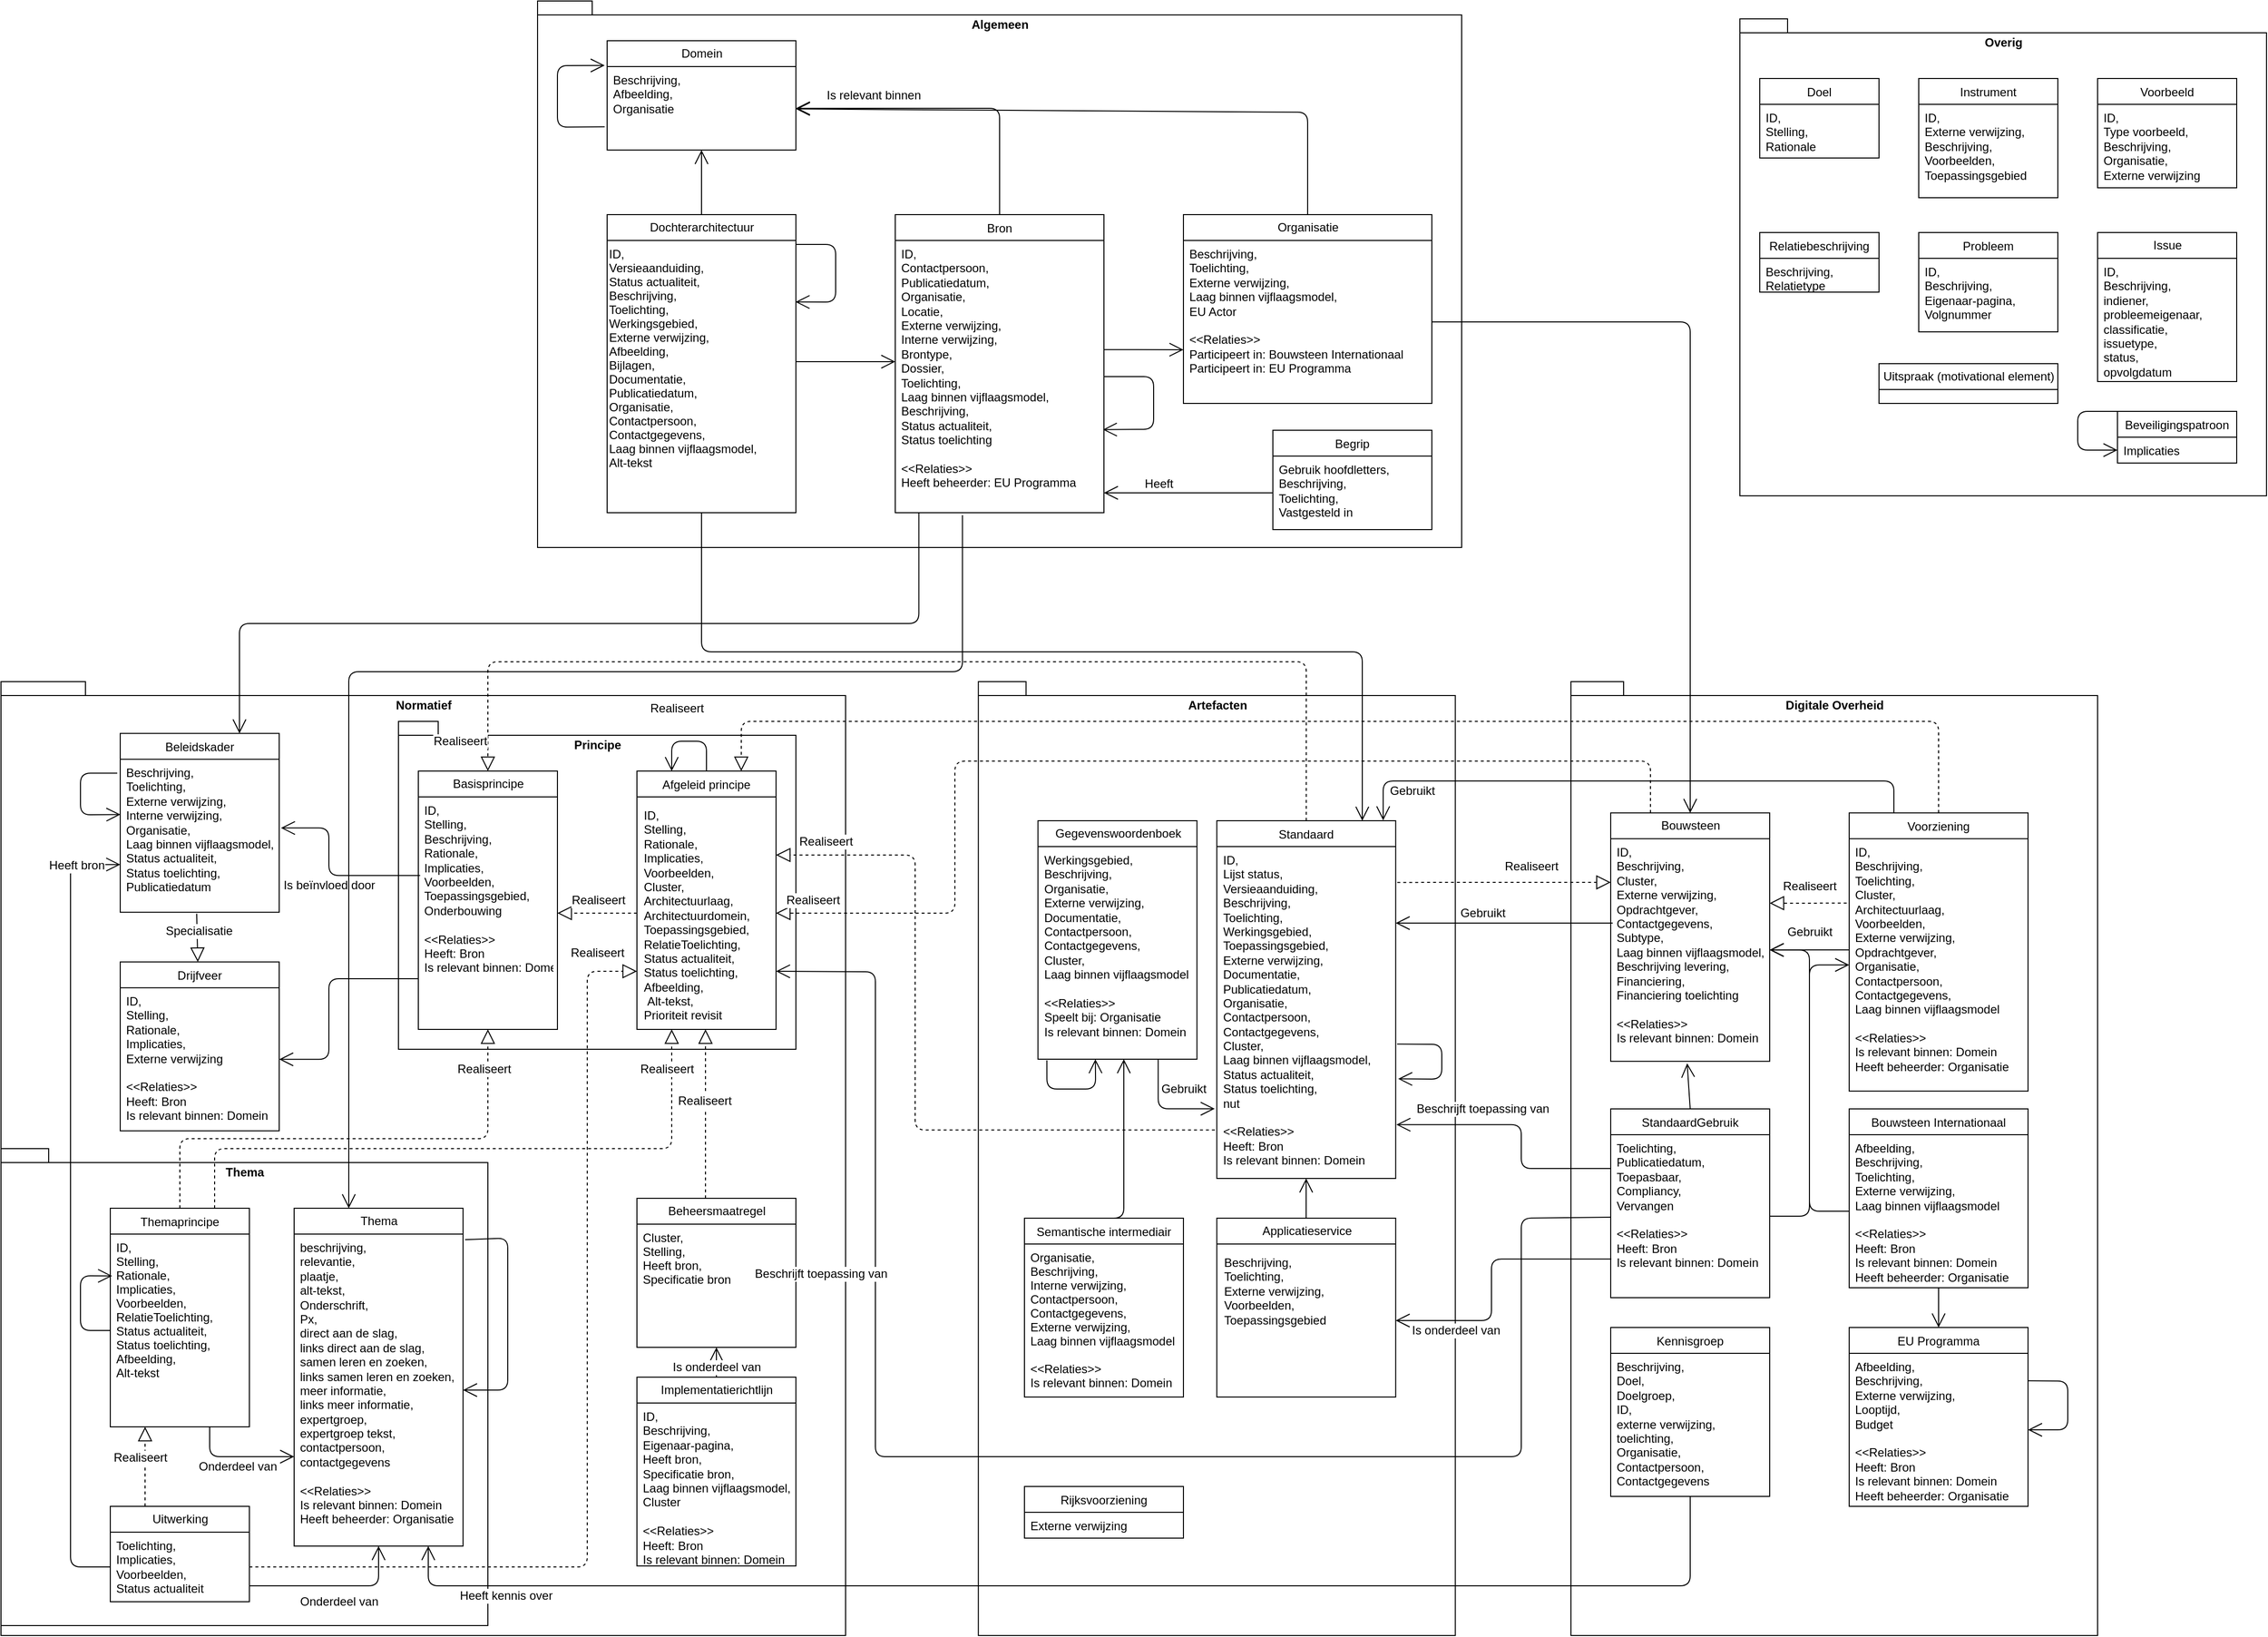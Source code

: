 <mxfile version="12.7.9" type="github">
  <diagram name="Page-1" id="e7e014a7-5840-1c2e-5031-d8a46d1fe8dd">
    <mxGraphModel dx="2993" dy="2628" grid="1" gridSize="10" guides="1" tooltips="1" connect="1" arrows="1" fold="1" page="1" pageScale="1" pageWidth="1169" pageHeight="827" background="#ffffff" math="0" shadow="0">
      <root>
        <mxCell id="0" />
        <mxCell id="1" parent="0" />
        <mxCell id="APrtU9W0fPYDer8AcuMq-292" value="Algemeen" style="shape=folder;fontStyle=1;spacingTop=10;tabWidth=40;tabHeight=14;tabPosition=left;html=1;verticalAlign=top;" vertex="1" parent="1">
          <mxGeometry x="140" y="-845" width="930" height="550" as="geometry" />
        </mxCell>
        <mxCell id="APrtU9W0fPYDer8AcuMq-291" value="Normatief" style="shape=folder;fontStyle=1;spacingTop=10;tabWidth=40;tabHeight=14;tabPosition=left;html=1;verticalAlign=top;" vertex="1" parent="1">
          <mxGeometry x="-400" y="-160" width="850" height="960" as="geometry" />
        </mxCell>
        <mxCell id="APrtU9W0fPYDer8AcuMq-135" value="Digitale Overheid" style="shape=folder;fontStyle=1;spacingTop=10;tabWidth=40;tabHeight=14;tabPosition=left;html=1;verticalAlign=top;" vertex="1" parent="1">
          <mxGeometry x="1180" y="-160" width="530" height="960" as="geometry" />
        </mxCell>
        <mxCell id="APrtU9W0fPYDer8AcuMq-133" value="Artefacten" style="shape=folder;fontStyle=1;spacingTop=10;tabWidth=40;tabHeight=14;tabPosition=left;html=1;verticalAlign=top;" vertex="1" parent="1">
          <mxGeometry x="583.62" y="-160" width="480" height="960" as="geometry" />
        </mxCell>
        <mxCell id="APrtU9W0fPYDer8AcuMq-134" value="Thema" style="shape=folder;fontStyle=1;spacingTop=10;tabWidth=40;tabHeight=14;tabPosition=left;html=1;verticalAlign=top;" vertex="1" parent="1">
          <mxGeometry x="-400" y="310" width="490" height="480" as="geometry" />
        </mxCell>
        <mxCell id="APrtU9W0fPYDer8AcuMq-130" value="Principe" style="shape=folder;fontStyle=1;spacingTop=10;tabWidth=40;tabHeight=14;tabPosition=left;html=1;verticalAlign=top;" vertex="1" parent="1">
          <mxGeometry y="-120" width="400" height="330" as="geometry" />
        </mxCell>
        <mxCell id="aszXzjKTE8ForRHxuUWM-46" value="Afgeleid principe" style="swimlane;fontStyle=0;childLayout=stackLayout;horizontal=1;startSize=26;fillColor=none;horizontalStack=0;resizeParent=1;resizeParentMax=0;resizeLast=0;collapsible=1;marginBottom=0;" parent="1" vertex="1">
          <mxGeometry x="240" y="-70" width="140" height="260" as="geometry" />
        </mxCell>
        <mxCell id="aszXzjKTE8ForRHxuUWM-51" value="ID, &#xa;Stelling, &#xa;Rationale, &#xa;Implicaties, &#xa;Voorbeelden, &#xa;Cluster, &#xa;Architectuurlaag, &#xa;Architectuurdomein, &#xa;Toepassingsgebied, &#xa;RelatieToelichting, &#xa;Status actualiteit, &#xa;Status toelichting, &#xa;Afbeelding,&#xa; Alt-tekst, &#xa;Prioriteit revisit" style="text;whiteSpace=wrap;spacing=7;treeFolding=0;absoluteArcSize=0;" parent="aszXzjKTE8ForRHxuUWM-46" vertex="1">
          <mxGeometry y="26" width="140" height="234" as="geometry" />
        </mxCell>
        <mxCell id="aszXzjKTE8ForRHxuUWM-57" value="Applicatieservice" style="swimlane;fontStyle=0;childLayout=stackLayout;horizontal=1;startSize=26;fillColor=none;horizontalStack=0;resizeParent=1;resizeParentMax=0;resizeLast=0;collapsible=1;marginBottom=0;html=1;" parent="1" vertex="1">
          <mxGeometry x="823.62" y="380" width="180" height="180" as="geometry" />
        </mxCell>
        <mxCell id="aszXzjKTE8ForRHxuUWM-58" value="Beschrijving, &lt;br&gt;Toelichting, &lt;br&gt;Externe verwijzing, &lt;br&gt;Voorbeelden, &lt;br&gt;Toepassingsgebied" style="text;strokeColor=none;fillColor=none;align=left;verticalAlign=top;overflow=hidden;rotatable=0;points=[[0,0.5],[1,0.5]];portConstraint=eastwest;html=1;spacing=7;" parent="aszXzjKTE8ForRHxuUWM-57" vertex="1">
          <mxGeometry y="26" width="180" height="154" as="geometry" />
        </mxCell>
        <mxCell id="aszXzjKTE8ForRHxuUWM-61" value="Basisprincipe" style="swimlane;fontStyle=0;childLayout=stackLayout;horizontal=1;startSize=26;fillColor=none;horizontalStack=0;resizeParent=1;resizeParentMax=0;resizeLast=0;collapsible=1;marginBottom=0;html=1;" parent="1" vertex="1">
          <mxGeometry x="20" y="-70" width="140" height="260" as="geometry" />
        </mxCell>
        <mxCell id="aszXzjKTE8ForRHxuUWM-62" value="ID,&amp;nbsp;&lt;br&gt;Stelling,&amp;nbsp;&lt;br&gt;Beschrijving,&amp;nbsp;&lt;br&gt;Rationale,&lt;br&gt;Implicaties,&amp;nbsp;&lt;br&gt;Voorbeelden,&amp;nbsp;&lt;br&gt;Toepassingsgebied,&amp;nbsp;&lt;br&gt;Onderbouwing&lt;br&gt;&lt;br&gt;&amp;lt;&amp;lt;Relaties&amp;gt;&amp;gt;&lt;br&gt;Heeft: Bron&lt;br&gt;Is relevant binnen: Domein" style="text;strokeColor=none;fillColor=none;align=left;verticalAlign=top;spacingLeft=4;spacingRight=4;overflow=hidden;rotatable=0;points=[[0,0.5],[1,0.5]];portConstraint=eastwest;fontColor=#000000;html=1;" parent="aszXzjKTE8ForRHxuUWM-61" vertex="1">
          <mxGeometry y="26" width="140" height="234" as="geometry" />
        </mxCell>
        <mxCell id="4kYaTvi9r67Zi_UZiXDF-1" value="Begrip" style="swimlane;fontStyle=0;childLayout=stackLayout;horizontal=1;startSize=26;horizontalStack=0;resizeParent=1;resizeParentMax=0;resizeLast=0;collapsible=1;marginBottom=0;" parent="1" vertex="1">
          <mxGeometry x="880" y="-413" width="160" height="100" as="geometry">
            <mxRectangle x="460" y="400" width="70" height="26" as="alternateBounds" />
          </mxGeometry>
        </mxCell>
        <mxCell id="4kYaTvi9r67Zi_UZiXDF-2" value="Gebruik hoofdletters,&amp;nbsp;&lt;br&gt;Beschrijving,&amp;nbsp;&lt;br&gt;Toelichting,&amp;nbsp;&lt;br&gt;Vastgesteld in" style="text;strokeColor=none;fillColor=none;align=left;verticalAlign=top;spacingLeft=4;spacingRight=4;overflow=hidden;rotatable=0;points=[[0,0.5],[1,0.5]];portConstraint=eastwest;html=1;" parent="4kYaTvi9r67Zi_UZiXDF-1" vertex="1">
          <mxGeometry y="26" width="160" height="74" as="geometry" />
        </mxCell>
        <mxCell id="APrtU9W0fPYDer8AcuMq-1" value="Beheersmaatregel" style="swimlane;fontStyle=0;childLayout=stackLayout;horizontal=1;startSize=26;fillColor=none;horizontalStack=0;resizeParent=1;resizeParentMax=0;resizeLast=0;collapsible=1;marginBottom=0;html=1;" vertex="1" parent="1">
          <mxGeometry x="240" y="360" width="160" height="150" as="geometry" />
        </mxCell>
        <mxCell id="APrtU9W0fPYDer8AcuMq-2" value="Cluster,&#xa;Stelling,&#xa;Heeft bron,&#xa;Specificatie bron&#xa;&#xa;" style="text;strokeColor=none;fillColor=none;align=left;verticalAlign=top;spacingLeft=4;spacingRight=4;overflow=hidden;rotatable=0;points=[[0,0.5],[1,0.5]];portConstraint=eastwest;" vertex="1" parent="APrtU9W0fPYDer8AcuMq-1">
          <mxGeometry y="26" width="160" height="124" as="geometry" />
        </mxCell>
        <mxCell id="APrtU9W0fPYDer8AcuMq-13" value="Beleidskader" style="swimlane;fontStyle=0;childLayout=stackLayout;horizontal=1;startSize=26;fillColor=none;horizontalStack=0;resizeParent=1;resizeParentMax=0;resizeLast=0;collapsible=1;marginBottom=0;" vertex="1" parent="1">
          <mxGeometry x="-280" y="-107.87" width="160" height="180" as="geometry">
            <mxRectangle x="250" y="280" width="110" height="130" as="alternateBounds" />
          </mxGeometry>
        </mxCell>
        <mxCell id="APrtU9W0fPYDer8AcuMq-14" value="Beschrijving,&lt;br&gt;Toelichting,&lt;br&gt;Externe verwijzing,&lt;br&gt;Interne verwijzing,&amp;nbsp;&lt;br&gt;Organisatie,&amp;nbsp;&lt;br&gt;Laag binnen vijflaagsmodel,&amp;nbsp;&lt;br&gt;Status actualiteit,&amp;nbsp;&lt;br&gt;Status toelichting,&amp;nbsp;&lt;br&gt;Publicatiedatum" style="text;strokeColor=none;fillColor=none;align=left;verticalAlign=top;spacingLeft=4;spacingRight=4;overflow=hidden;rotatable=0;points=[[0,0.5],[1,0.5]];portConstraint=eastwest;html=1;" vertex="1" parent="APrtU9W0fPYDer8AcuMq-13">
          <mxGeometry y="26" width="160" height="154" as="geometry" />
        </mxCell>
        <mxCell id="APrtU9W0fPYDer8AcuMq-20" value="Bouwsteen" style="swimlane;fontStyle=0;childLayout=stackLayout;horizontal=1;startSize=26;fillColor=none;horizontalStack=0;resizeParent=1;resizeParentMax=0;resizeLast=0;collapsible=1;marginBottom=0;html=1;" vertex="1" parent="1">
          <mxGeometry x="1220" y="-27.87" width="160" height="250" as="geometry" />
        </mxCell>
        <mxCell id="APrtU9W0fPYDer8AcuMq-21" value="ID,&amp;nbsp;&lt;br&gt;Beschrijving,&amp;nbsp;&lt;br&gt;Cluster,&amp;nbsp;&lt;br&gt;Externe verwijzing,&amp;nbsp;&lt;br&gt;Opdrachtgever,&amp;nbsp;&lt;br&gt;Contactgegevens,&amp;nbsp;&lt;br&gt;Subtype,&amp;nbsp;&lt;br&gt;Laag binnen vijflaagsmodel,&amp;nbsp;&lt;br&gt;Beschrijving levering,&amp;nbsp;&lt;br&gt;Financiering,&amp;nbsp;&lt;br&gt;Financiering toelichting&lt;br&gt;&lt;br&gt;&amp;lt;&amp;lt;Relaties&amp;gt;&amp;gt;&lt;br&gt;Is relevant binnen: Domein&lt;br&gt;" style="text;strokeColor=none;fillColor=none;align=left;verticalAlign=top;spacingLeft=4;spacingRight=4;overflow=hidden;rotatable=0;points=[[0,0.5],[1,0.5]];portConstraint=eastwest;html=1;" vertex="1" parent="APrtU9W0fPYDer8AcuMq-20">
          <mxGeometry y="26" width="160" height="224" as="geometry" />
        </mxCell>
        <mxCell id="APrtU9W0fPYDer8AcuMq-24" value="Bouwsteen Internationaal" style="swimlane;fontStyle=0;childLayout=stackLayout;horizontal=1;startSize=26;fillColor=none;horizontalStack=0;resizeParent=1;resizeParentMax=0;resizeLast=0;collapsible=1;marginBottom=0;" vertex="1" parent="1">
          <mxGeometry x="1460" y="270" width="180" height="180" as="geometry" />
        </mxCell>
        <mxCell id="APrtU9W0fPYDer8AcuMq-25" value="Afbeelding,&amp;nbsp;&lt;br&gt;Beschrijving,&amp;nbsp;&lt;br&gt;Toelichting,&amp;nbsp;&lt;br&gt;Externe verwijzing,&amp;nbsp;&lt;br&gt;Laag binnen vijflaagsmodel&lt;br&gt;&lt;br&gt;&amp;lt;&amp;lt;Relaties&amp;gt;&amp;gt;&lt;br&gt;Heeft: Bron&lt;br&gt;Is relevant binnen: Domein&lt;br&gt;Heeft beheerder: Organisatie" style="text;strokeColor=none;fillColor=none;align=left;verticalAlign=top;spacingLeft=4;spacingRight=4;overflow=hidden;rotatable=0;points=[[0,0.5],[1,0.5]];portConstraint=eastwest;html=1;" vertex="1" parent="APrtU9W0fPYDer8AcuMq-24">
          <mxGeometry y="26" width="180" height="154" as="geometry" />
        </mxCell>
        <mxCell id="APrtU9W0fPYDer8AcuMq-28" value="Bron" style="swimlane;fontStyle=0;childLayout=stackLayout;horizontal=1;startSize=26;fillColor=none;horizontalStack=0;resizeParent=1;resizeParentMax=0;resizeLast=0;collapsible=1;marginBottom=0;" vertex="1" parent="1">
          <mxGeometry x="500" y="-630" width="210" height="300" as="geometry" />
        </mxCell>
        <mxCell id="APrtU9W0fPYDer8AcuMq-29" value="ID,&amp;nbsp;&lt;br&gt;Contactpersoon,&amp;nbsp;&lt;br&gt;Publicatiedatum,&amp;nbsp;&lt;br&gt;Organisatie,&amp;nbsp;&lt;br&gt;Locatie,&amp;nbsp;&lt;br&gt;Externe verwijzing,&amp;nbsp;&lt;br&gt;Interne verwijzing,&amp;nbsp;&lt;br&gt;Brontype,&amp;nbsp;&lt;br&gt;Dossier,&amp;nbsp;&lt;br&gt;Toelichting,&amp;nbsp;&lt;br&gt;Laag binnen vijflaagsmodel,&amp;nbsp;&lt;br&gt;Beschrijving,&amp;nbsp;&lt;br&gt;Status actualiteit,&amp;nbsp;&lt;br&gt;Status toelichting&lt;br&gt;&lt;br&gt;&amp;lt;&amp;lt;Relaties&amp;gt;&amp;gt;&lt;br&gt;Heeft beheerder: EU Programma" style="text;strokeColor=none;fillColor=none;align=left;verticalAlign=top;spacingLeft=4;spacingRight=4;overflow=hidden;rotatable=0;points=[[0,0.5],[1,0.5]];portConstraint=eastwest;html=1;" vertex="1" parent="APrtU9W0fPYDer8AcuMq-28">
          <mxGeometry y="26" width="210" height="274" as="geometry" />
        </mxCell>
        <mxCell id="APrtU9W0fPYDer8AcuMq-297" value="" style="endArrow=open;endFill=1;endSize=12;html=1;exitX=1;exitY=0.5;exitDx=0;exitDy=0;entryX=0.995;entryY=0.695;entryDx=0;entryDy=0;entryPerimeter=0;" edge="1" parent="APrtU9W0fPYDer8AcuMq-28" source="APrtU9W0fPYDer8AcuMq-29" target="APrtU9W0fPYDer8AcuMq-29">
          <mxGeometry width="160" relative="1" as="geometry">
            <mxPoint x="-40" y="-30" as="sourcePoint" />
            <mxPoint x="180" y="70" as="targetPoint" />
            <Array as="points">
              <mxPoint x="260" y="163" />
              <mxPoint x="260" y="216" />
            </Array>
          </mxGeometry>
        </mxCell>
        <mxCell id="APrtU9W0fPYDer8AcuMq-32" value="Dochterarchitectuur" style="swimlane;fontStyle=0;childLayout=stackLayout;horizontal=1;startSize=26;fillColor=none;horizontalStack=0;resizeParent=1;resizeParentMax=0;resizeLast=0;collapsible=1;marginBottom=0;html=1;" vertex="1" parent="1">
          <mxGeometry x="210" y="-630" width="190" height="300" as="geometry" />
        </mxCell>
        <mxCell id="APrtU9W0fPYDer8AcuMq-36" value="ID, &#xa;Versieaanduiding, &#xa;Status actualiteit, &#xa;Beschrijving, &#xa;Toelichting, &#xa;Werkingsgebied, &#xa;Externe verwijzing, &#xa;Afbeelding, &#xa;Bijlagen, &#xa;Documentatie, &#xa;Publicatiedatum, &#xa;Organisatie, &#xa;Contactpersoon, &#xa;Contactgegevens, &#xa;Laag binnen vijflaagsmodel, &#xa;Alt-tekst" style="text;" vertex="1" parent="APrtU9W0fPYDer8AcuMq-32">
          <mxGeometry y="26" width="190" height="274" as="geometry" />
        </mxCell>
        <mxCell id="APrtU9W0fPYDer8AcuMq-198" value="" style="endArrow=open;endFill=1;endSize=12;html=1;entryX=0.998;entryY=0.226;entryDx=0;entryDy=0;entryPerimeter=0;" edge="1" parent="APrtU9W0fPYDer8AcuMq-32" target="APrtU9W0fPYDer8AcuMq-36">
          <mxGeometry width="160" relative="1" as="geometry">
            <mxPoint x="190" y="30" as="sourcePoint" />
            <mxPoint x="220" y="80" as="targetPoint" />
            <Array as="points">
              <mxPoint x="230" y="30" />
              <mxPoint x="230" y="88" />
            </Array>
          </mxGeometry>
        </mxCell>
        <mxCell id="APrtU9W0fPYDer8AcuMq-44" value="Domein" style="swimlane;fontStyle=0;childLayout=stackLayout;horizontal=1;startSize=26;fillColor=none;horizontalStack=0;resizeParent=1;resizeParentMax=0;resizeLast=0;collapsible=1;marginBottom=0;html=1;" vertex="1" parent="1">
          <mxGeometry x="210" y="-805" width="190" height="110" as="geometry" />
        </mxCell>
        <mxCell id="APrtU9W0fPYDer8AcuMq-45" value="Beschrijving,&amp;nbsp;&lt;br&gt;Afbeelding,&amp;nbsp;&lt;br&gt;Organisatie" style="text;strokeColor=none;fillColor=none;align=left;verticalAlign=top;spacingLeft=4;spacingRight=4;overflow=hidden;rotatable=0;points=[[0,0.5],[1,0.5]];portConstraint=eastwest;html=1;" vertex="1" parent="APrtU9W0fPYDer8AcuMq-44">
          <mxGeometry y="26" width="190" height="84" as="geometry" />
        </mxCell>
        <mxCell id="APrtU9W0fPYDer8AcuMq-298" value="" style="endArrow=open;endFill=1;endSize=12;html=1;exitX=-0.013;exitY=0.721;exitDx=0;exitDy=0;exitPerimeter=0;entryX=-0.013;entryY=-0.014;entryDx=0;entryDy=0;entryPerimeter=0;" edge="1" parent="APrtU9W0fPYDer8AcuMq-44" source="APrtU9W0fPYDer8AcuMq-45" target="APrtU9W0fPYDer8AcuMq-45">
          <mxGeometry width="160" relative="1" as="geometry">
            <mxPoint x="250" y="145" as="sourcePoint" />
            <mxPoint x="410" y="145" as="targetPoint" />
            <Array as="points">
              <mxPoint x="-50" y="87" />
              <mxPoint x="-50" y="25" />
            </Array>
          </mxGeometry>
        </mxCell>
        <mxCell id="APrtU9W0fPYDer8AcuMq-48" value="Drijfveer" style="swimlane;fontStyle=0;childLayout=stackLayout;horizontal=1;startSize=26;fillColor=none;horizontalStack=0;resizeParent=1;resizeParentMax=0;resizeLast=0;collapsible=1;marginBottom=0;" vertex="1" parent="1">
          <mxGeometry x="-280" y="122.13" width="160" height="170" as="geometry" />
        </mxCell>
        <mxCell id="APrtU9W0fPYDer8AcuMq-49" value="ID,&amp;nbsp;&lt;br&gt;Stelling,&amp;nbsp;&lt;br&gt;Rationale,&amp;nbsp;&lt;br&gt;Implicaties,&amp;nbsp;&lt;br&gt;Externe verwijzing&lt;br&gt;&lt;br&gt;&amp;lt;&amp;lt;Relaties&amp;gt;&amp;gt;&lt;br&gt;Heeft: Bron&lt;br&gt;Is relevant binnen: Domein" style="text;strokeColor=none;fillColor=none;align=left;verticalAlign=top;spacingLeft=4;spacingRight=4;overflow=hidden;rotatable=0;points=[[0,0.5],[1,0.5]];portConstraint=eastwest;html=1;" vertex="1" parent="APrtU9W0fPYDer8AcuMq-48">
          <mxGeometry y="26" width="160" height="144" as="geometry" />
        </mxCell>
        <mxCell id="APrtU9W0fPYDer8AcuMq-52" value="EU Programma" style="swimlane;fontStyle=0;childLayout=stackLayout;horizontal=1;startSize=26;fillColor=none;horizontalStack=0;resizeParent=1;resizeParentMax=0;resizeLast=0;collapsible=1;marginBottom=0;" vertex="1" parent="1">
          <mxGeometry x="1460" y="490" width="180" height="180" as="geometry" />
        </mxCell>
        <mxCell id="APrtU9W0fPYDer8AcuMq-53" value="Afbeelding,&amp;nbsp;&lt;br&gt;Beschrijving,&amp;nbsp;&lt;br&gt;Externe verwijzing,&lt;br&gt;Looptijd,&amp;nbsp;&lt;br&gt;Budget&lt;br&gt;&lt;br&gt;&amp;lt;&amp;lt;Relaties&amp;gt;&amp;gt;&lt;br&gt;Heeft: Bron&lt;br&gt;Is relevant binnen: Domein&lt;br&gt;Heeft beheerder: Organisatie" style="text;strokeColor=none;fillColor=none;align=left;verticalAlign=top;spacingLeft=4;spacingRight=4;overflow=hidden;rotatable=0;points=[[0,0.5],[1,0.5]];portConstraint=eastwest;html=1;" vertex="1" parent="APrtU9W0fPYDer8AcuMq-52">
          <mxGeometry y="26" width="180" height="154" as="geometry" />
        </mxCell>
        <mxCell id="APrtU9W0fPYDer8AcuMq-208" value="" style="endArrow=open;endFill=1;endSize=12;html=1;exitX=1.002;exitY=0.179;exitDx=0;exitDy=0;exitPerimeter=0;" edge="1" parent="APrtU9W0fPYDer8AcuMq-52" source="APrtU9W0fPYDer8AcuMq-53" target="APrtU9W0fPYDer8AcuMq-53">
          <mxGeometry width="160" relative="1" as="geometry">
            <mxPoint x="163" y="40" as="sourcePoint" />
            <mxPoint x="220" y="80" as="targetPoint" />
            <Array as="points">
              <mxPoint x="220" y="54" />
              <mxPoint x="220" y="103" />
            </Array>
          </mxGeometry>
        </mxCell>
        <mxCell id="APrtU9W0fPYDer8AcuMq-56" value="Gegevenswoordenboek" style="swimlane;fontStyle=0;childLayout=stackLayout;horizontal=1;startSize=26;fillColor=none;horizontalStack=0;resizeParent=1;resizeParentMax=0;resizeLast=0;collapsible=1;marginBottom=0;html=1;" vertex="1" parent="1">
          <mxGeometry x="643.62" y="-20" width="160" height="240" as="geometry" />
        </mxCell>
        <mxCell id="APrtU9W0fPYDer8AcuMq-57" value="Werkingsgebied,&amp;nbsp;&lt;br&gt;Beschrijving,&amp;nbsp;&lt;br&gt;Organisatie,&amp;nbsp;&lt;br&gt;Externe verwijzing,&amp;nbsp;&lt;br&gt;Documentatie,&amp;nbsp;&lt;br&gt;Contactpersoon,&amp;nbsp;&lt;br&gt;Contactgegevens,&amp;nbsp;&lt;br&gt;Cluster,&amp;nbsp;&lt;br&gt;Laag binnen vijflaagsmodel&lt;br&gt;&lt;br&gt;&amp;lt;&amp;lt;Relaties&amp;gt;&amp;gt;&lt;br&gt;Speelt bij: Organisatie&lt;br&gt;Is relevant binnen: Domein" style="text;strokeColor=none;fillColor=none;align=left;verticalAlign=top;spacingLeft=4;spacingRight=4;overflow=hidden;rotatable=0;points=[[0,0.5],[1,0.5]];portConstraint=eastwest;html=1;" vertex="1" parent="APrtU9W0fPYDer8AcuMq-56">
          <mxGeometry y="26" width="160" height="214" as="geometry" />
        </mxCell>
        <mxCell id="APrtU9W0fPYDer8AcuMq-214" value="" style="endArrow=open;endFill=1;endSize=12;html=1;exitX=0.056;exitY=1.005;exitDx=0;exitDy=0;exitPerimeter=0;entryX=0.361;entryY=1;entryDx=0;entryDy=0;entryPerimeter=0;" edge="1" parent="APrtU9W0fPYDer8AcuMq-56" source="APrtU9W0fPYDer8AcuMq-57" target="APrtU9W0fPYDer8AcuMq-57">
          <mxGeometry width="160" relative="1" as="geometry">
            <mxPoint x="90" y="200" as="sourcePoint" />
            <mxPoint x="-40" y="220" as="targetPoint" />
            <Array as="points">
              <mxPoint x="9" y="270" />
              <mxPoint x="58" y="270" />
            </Array>
          </mxGeometry>
        </mxCell>
        <mxCell id="APrtU9W0fPYDer8AcuMq-60" value="Implementatierichtlijn" style="swimlane;fontStyle=0;childLayout=stackLayout;horizontal=1;startSize=26;fillColor=none;horizontalStack=0;resizeParent=1;resizeParentMax=0;resizeLast=0;collapsible=1;marginBottom=0;html=1;" vertex="1" parent="1">
          <mxGeometry x="240" y="540" width="160" height="190" as="geometry" />
        </mxCell>
        <mxCell id="APrtU9W0fPYDer8AcuMq-61" value="ID,&amp;nbsp;&lt;br&gt;Beschrijving,&amp;nbsp;&lt;br&gt;Eigenaar-pagina,&amp;nbsp;&lt;br&gt;Heeft bron,&amp;nbsp;&lt;br&gt;Specificatie bron,&amp;nbsp;&lt;br&gt;Laag binnen vijflaagsmodel,&amp;nbsp;&lt;br&gt;Cluster&lt;br&gt;&lt;br&gt;&amp;lt;&amp;lt;Relaties&amp;gt;&amp;gt;&lt;br style=&quot;padding: 0px ; margin: 0px&quot;&gt;Heeft: Bron&lt;br&gt;Is relevant binnen: Domein" style="text;strokeColor=none;fillColor=none;align=left;verticalAlign=top;spacingLeft=4;spacingRight=4;overflow=hidden;rotatable=0;points=[[0,0.5],[1,0.5]];portConstraint=eastwest;html=1;" vertex="1" parent="APrtU9W0fPYDer8AcuMq-60">
          <mxGeometry y="26" width="160" height="164" as="geometry" />
        </mxCell>
        <mxCell id="APrtU9W0fPYDer8AcuMq-73" value="Kennisgroep" style="swimlane;fontStyle=0;childLayout=stackLayout;horizontal=1;startSize=26;fillColor=none;horizontalStack=0;resizeParent=1;resizeParentMax=0;resizeLast=0;collapsible=1;marginBottom=0;" vertex="1" parent="1">
          <mxGeometry x="1220" y="490" width="160" height="170" as="geometry" />
        </mxCell>
        <mxCell id="APrtU9W0fPYDer8AcuMq-74" value="Beschrijving,&amp;nbsp;&lt;br&gt;Doel,&amp;nbsp;&lt;br&gt;Doelgroep,&amp;nbsp;&lt;br&gt;ID,&amp;nbsp;&lt;br&gt;externe verwijzing,&amp;nbsp;&lt;br&gt;toelichting,&amp;nbsp;&lt;br&gt;Organisatie,&amp;nbsp;&lt;br&gt;Contactpersoon,&amp;nbsp;&lt;br&gt;Contactgegevens" style="text;strokeColor=none;fillColor=none;align=left;verticalAlign=top;spacingLeft=4;spacingRight=4;overflow=hidden;rotatable=0;points=[[0,0.5],[1,0.5]];portConstraint=eastwest;html=1;" vertex="1" parent="APrtU9W0fPYDer8AcuMq-73">
          <mxGeometry y="26" width="160" height="144" as="geometry" />
        </mxCell>
        <mxCell id="APrtU9W0fPYDer8AcuMq-90" value="Rijksvoorziening" style="swimlane;fontStyle=0;childLayout=stackLayout;horizontal=1;startSize=26;fillColor=none;horizontalStack=0;resizeParent=1;resizeParentMax=0;resizeLast=0;collapsible=1;marginBottom=0;" vertex="1" parent="1">
          <mxGeometry x="630" y="650" width="160" height="52" as="geometry" />
        </mxCell>
        <mxCell id="APrtU9W0fPYDer8AcuMq-91" value="Externe verwijzing" style="text;strokeColor=none;fillColor=none;align=left;verticalAlign=top;spacingLeft=4;spacingRight=4;overflow=hidden;rotatable=0;points=[[0,0.5],[1,0.5]];portConstraint=eastwest;html=1;" vertex="1" parent="APrtU9W0fPYDer8AcuMq-90">
          <mxGeometry y="26" width="160" height="26" as="geometry" />
        </mxCell>
        <mxCell id="APrtU9W0fPYDer8AcuMq-94" value="Semantische intermediair" style="swimlane;fontStyle=0;childLayout=stackLayout;horizontal=1;startSize=26;fillColor=none;horizontalStack=0;resizeParent=1;resizeParentMax=0;resizeLast=0;collapsible=1;marginBottom=0;html=0;" vertex="1" parent="1">
          <mxGeometry x="630" y="380" width="160" height="180" as="geometry" />
        </mxCell>
        <mxCell id="APrtU9W0fPYDer8AcuMq-95" value="Organisatie, &#xa;Beschrijving, &#xa;Interne verwijzing, &#xa;Contactpersoon, &#xa;Contactgegevens, &#xa;Externe verwijzing,&#xa;Laag binnen vijflaagsmodel&#xa;&#xa;&lt;&lt;Relaties&gt;&gt;&#xa;Is relevant binnen: Domein" style="text;strokeColor=none;fillColor=none;align=left;verticalAlign=top;spacingLeft=4;spacingRight=4;overflow=hidden;rotatable=0;points=[[0,0.5],[1,0.5]];portConstraint=eastwest;" vertex="1" parent="APrtU9W0fPYDer8AcuMq-94">
          <mxGeometry y="26" width="160" height="154" as="geometry" />
        </mxCell>
        <mxCell id="APrtU9W0fPYDer8AcuMq-98" value="Standaard" style="swimlane;fontStyle=0;childLayout=stackLayout;horizontal=1;startSize=26;fillColor=none;horizontalStack=0;resizeParent=1;resizeParentMax=0;resizeLast=0;collapsible=1;marginBottom=0;html=0;" vertex="1" parent="1">
          <mxGeometry x="823.62" y="-20" width="180" height="360" as="geometry" />
        </mxCell>
        <mxCell id="APrtU9W0fPYDer8AcuMq-99" value="ID,&amp;nbsp;&lt;br&gt;Lijst status,&amp;nbsp;&lt;br&gt;Versieaanduiding,&amp;nbsp;&lt;br&gt;Beschrijving,&amp;nbsp;&lt;br&gt;Toelichting,&amp;nbsp;&lt;br&gt;Werkingsgebied,&amp;nbsp;&lt;br&gt;Toepassingsgebied,&amp;nbsp;&lt;br&gt;Externe verwijzing,&amp;nbsp;&lt;br&gt;Documentatie,&amp;nbsp;&lt;br&gt;Publicatiedatum,&amp;nbsp;&lt;br&gt;Organisatie,&amp;nbsp;&lt;br&gt;Contactpersoon,&amp;nbsp;&lt;br&gt;Contactgegevens,&amp;nbsp;&lt;br&gt;Cluster,&amp;nbsp;&lt;br&gt;Laag binnen vijflaagsmodel,&amp;nbsp;&lt;br&gt;Status actualiteit,&amp;nbsp;&lt;br&gt;Status toelichting,&amp;nbsp;&lt;br&gt;nut&lt;br&gt;&lt;br&gt;&amp;lt;&amp;lt;Relaties&amp;gt;&amp;gt;&lt;br&gt;Heeft: Bron&lt;br&gt;Is relevant binnen: Domein" style="text;strokeColor=none;fillColor=none;align=left;verticalAlign=top;spacingLeft=4;spacingRight=4;overflow=hidden;rotatable=0;points=[[0,0.5],[1,0.5]];portConstraint=eastwest;html=1;" vertex="1" parent="APrtU9W0fPYDer8AcuMq-98">
          <mxGeometry y="26" width="180" height="334" as="geometry" />
        </mxCell>
        <mxCell id="APrtU9W0fPYDer8AcuMq-238" value="" style="endArrow=open;endFill=1;endSize=12;html=1;entryX=1.014;entryY=0.7;entryDx=0;entryDy=0;entryPerimeter=0;exitX=1.008;exitY=0.595;exitDx=0;exitDy=0;exitPerimeter=0;" edge="1" parent="APrtU9W0fPYDer8AcuMq-98" source="APrtU9W0fPYDer8AcuMq-99" target="APrtU9W0fPYDer8AcuMq-99">
          <mxGeometry width="160" relative="1" as="geometry">
            <mxPoint x="-220" y="-10" as="sourcePoint" />
            <mxPoint x="170" y="228" as="targetPoint" />
            <Array as="points">
              <mxPoint x="226.38" y="225" />
              <mxPoint x="226.38" y="260" />
            </Array>
          </mxGeometry>
        </mxCell>
        <mxCell id="APrtU9W0fPYDer8AcuMq-102" value="StandaardGebruik" style="swimlane;fontStyle=0;childLayout=stackLayout;horizontal=1;startSize=26;fillColor=none;horizontalStack=0;resizeParent=1;resizeParentMax=0;resizeLast=0;collapsible=1;marginBottom=0;" vertex="1" parent="1">
          <mxGeometry x="1220" y="270" width="160" height="190" as="geometry" />
        </mxCell>
        <mxCell id="APrtU9W0fPYDer8AcuMq-103" value="Toelichting,&amp;nbsp;&lt;br&gt;Publicatiedatum,&amp;nbsp;&lt;br&gt;Toepasbaar,&amp;nbsp;&lt;br&gt;Compliancy,&amp;nbsp;&lt;br&gt;Vervangen&lt;br&gt;&lt;br&gt;&amp;lt;&amp;lt;Relaties&amp;gt;&amp;gt;&lt;br&gt;Heeft: Bron&lt;br&gt;Is relevant binnen: Domein" style="text;strokeColor=none;fillColor=none;align=left;verticalAlign=top;spacingLeft=4;spacingRight=4;overflow=hidden;rotatable=0;points=[[0,0.5],[1,0.5]];portConstraint=eastwest;html=1;" vertex="1" parent="APrtU9W0fPYDer8AcuMq-102">
          <mxGeometry y="26" width="160" height="164" as="geometry" />
        </mxCell>
        <mxCell id="APrtU9W0fPYDer8AcuMq-106" value="Thema" style="swimlane;fontStyle=0;childLayout=stackLayout;horizontal=1;startSize=26;fillColor=none;horizontalStack=0;resizeParent=1;resizeParentMax=0;resizeLast=0;collapsible=1;marginBottom=0;html=1;" vertex="1" parent="1">
          <mxGeometry x="-105" y="370" width="170" height="340" as="geometry" />
        </mxCell>
        <mxCell id="APrtU9W0fPYDer8AcuMq-107" value="beschrijving,&amp;nbsp;&lt;br&gt;relevantie,&amp;nbsp;&lt;br&gt;plaatje,&amp;nbsp;&lt;br&gt;alt-tekst,&amp;nbsp;&lt;br&gt;Onderschrift,&amp;nbsp;&lt;br&gt;Px,&amp;nbsp;&lt;br&gt;direct aan de slag,&amp;nbsp;&lt;br&gt;links direct aan de slag,&amp;nbsp;&lt;br&gt;samen leren en zoeken,&amp;nbsp;&lt;br&gt;links samen leren en zoeken,&amp;nbsp;&lt;br&gt;meer informatie,&amp;nbsp;&lt;br&gt;links meer informatie,&amp;nbsp;&lt;br&gt;expertgroep,&amp;nbsp;&lt;br&gt;expertgroep tekst,&amp;nbsp;&lt;br&gt;contactpersoon,&amp;nbsp;&lt;br&gt;contactgegevens&lt;br&gt;&lt;br&gt;&amp;lt;&amp;lt;Relaties&amp;gt;&amp;gt;&lt;br&gt;Is relevant binnen: Domein&lt;br&gt;Heeft beheerder: Organisatie" style="text;strokeColor=none;fillColor=none;align=left;verticalAlign=top;spacingLeft=4;spacingRight=4;overflow=hidden;rotatable=0;points=[[0,0.5],[1,0.5]];portConstraint=eastwest;html=1;" vertex="1" parent="APrtU9W0fPYDer8AcuMq-106">
          <mxGeometry y="26" width="170" height="314" as="geometry" />
        </mxCell>
        <mxCell id="APrtU9W0fPYDer8AcuMq-262" value="" style="endArrow=open;endFill=1;endSize=12;html=1;exitX=1.012;exitY=0.018;exitDx=0;exitDy=0;exitPerimeter=0;" edge="1" parent="APrtU9W0fPYDer8AcuMq-106" source="APrtU9W0fPYDer8AcuMq-107" target="APrtU9W0fPYDer8AcuMq-107">
          <mxGeometry width="160" relative="1" as="geometry">
            <mxPoint x="585" y="-40" as="sourcePoint" />
            <mxPoint x="215" y="70" as="targetPoint" />
            <Array as="points">
              <mxPoint x="215" y="30" />
              <mxPoint x="215" y="183" />
            </Array>
          </mxGeometry>
        </mxCell>
        <mxCell id="APrtU9W0fPYDer8AcuMq-110" value="Themaprincipe" style="swimlane;fontStyle=0;childLayout=stackLayout;horizontal=1;startSize=26;fillColor=none;horizontalStack=0;resizeParent=1;resizeParentMax=0;resizeLast=0;collapsible=1;marginBottom=0;" vertex="1" parent="1">
          <mxGeometry x="-290" y="370" width="140" height="220" as="geometry" />
        </mxCell>
        <mxCell id="APrtU9W0fPYDer8AcuMq-111" value="ID, &#xa;Stelling,&#xa;Rationale, &#xa;Implicaties, &#xa;Voorbeelden, &#xa;RelatieToelichting, &#xa;Status actualiteit, &#xa;Status toelichting, &#xa;Afbeelding, &#xa;Alt-tekst" style="text;strokeColor=none;fillColor=none;align=left;verticalAlign=top;spacingLeft=4;spacingRight=4;overflow=hidden;rotatable=0;points=[[0,0.5],[1,0.5]];portConstraint=eastwest;" vertex="1" parent="APrtU9W0fPYDer8AcuMq-110">
          <mxGeometry y="26" width="140" height="194" as="geometry" />
        </mxCell>
        <mxCell id="APrtU9W0fPYDer8AcuMq-271" value="" style="endArrow=open;endFill=1;endSize=12;html=1;exitX=0;exitY=0.5;exitDx=0;exitDy=0;entryX=0.013;entryY=0.217;entryDx=0;entryDy=0;entryPerimeter=0;" edge="1" parent="APrtU9W0fPYDer8AcuMq-110" source="APrtU9W0fPYDer8AcuMq-111" target="APrtU9W0fPYDer8AcuMq-111">
          <mxGeometry width="160" relative="1" as="geometry">
            <mxPoint x="295" y="-40" as="sourcePoint" />
            <mxPoint x="-75" y="70" as="targetPoint" />
            <Array as="points">
              <mxPoint x="-30" y="123" />
              <mxPoint x="-30" y="68" />
            </Array>
          </mxGeometry>
        </mxCell>
        <mxCell id="APrtU9W0fPYDer8AcuMq-114" value="Uitwerking" style="swimlane;fontStyle=0;childLayout=stackLayout;horizontal=1;startSize=26;fillColor=none;horizontalStack=0;resizeParent=1;resizeParentMax=0;resizeLast=0;collapsible=1;marginBottom=0;html=1;" vertex="1" parent="1">
          <mxGeometry x="-290" y="670" width="140" height="96" as="geometry" />
        </mxCell>
        <mxCell id="APrtU9W0fPYDer8AcuMq-115" value="Toelichting, &lt;br&gt;Implicaties, &lt;br&gt;Voorbeelden, &lt;br&gt;Status actualiteit" style="text;strokeColor=none;fillColor=none;align=left;verticalAlign=top;spacingLeft=4;spacingRight=4;overflow=hidden;rotatable=0;points=[[0,0.5],[1,0.5]];portConstraint=eastwest;html=1;" vertex="1" parent="APrtU9W0fPYDer8AcuMq-114">
          <mxGeometry y="26" width="140" height="70" as="geometry" />
        </mxCell>
        <mxCell id="APrtU9W0fPYDer8AcuMq-122" value="Voorziening" style="swimlane;fontStyle=0;childLayout=stackLayout;horizontal=1;startSize=26;fillColor=none;horizontalStack=0;resizeParent=1;resizeParentMax=0;resizeLast=0;collapsible=1;marginBottom=0;html=0;" vertex="1" parent="1">
          <mxGeometry x="1460" y="-27.87" width="180" height="280" as="geometry" />
        </mxCell>
        <mxCell id="APrtU9W0fPYDer8AcuMq-123" value="ID,&amp;nbsp;&lt;br&gt;Beschrijving,&amp;nbsp;&lt;br&gt;Toelichting,&amp;nbsp;&lt;br&gt;Cluster,&amp;nbsp;&lt;br&gt;Architectuurlaag,&amp;nbsp;&lt;br&gt;Voorbeelden,&amp;nbsp;&lt;br&gt;Externe verwijzing,&amp;nbsp;&lt;br&gt;Opdrachtgever,&amp;nbsp;&lt;br&gt;Organisatie,&amp;nbsp;&lt;br&gt;Contactpersoon,&amp;nbsp;&lt;br&gt;Contactgegevens,&amp;nbsp;&lt;br&gt;Laag binnen vijflaagsmodel&lt;br&gt;&lt;br&gt;&amp;lt;&amp;lt;Relaties&amp;gt;&amp;gt;&lt;br&gt;Is relevant binnen: Domein&lt;br&gt;Heeft beheerder: Organisatie" style="text;strokeColor=none;fillColor=none;align=left;verticalAlign=top;spacingLeft=4;spacingRight=4;overflow=hidden;rotatable=0;points=[[0,0.5],[1,0.5]];portConstraint=eastwest;html=1;" vertex="1" parent="APrtU9W0fPYDer8AcuMq-122">
          <mxGeometry y="26" width="180" height="254" as="geometry" />
        </mxCell>
        <mxCell id="APrtU9W0fPYDer8AcuMq-77" value="Organisatie" style="swimlane;fontStyle=0;childLayout=stackLayout;horizontal=1;startSize=26;fillColor=none;horizontalStack=0;resizeParent=1;resizeParentMax=0;resizeLast=0;collapsible=1;marginBottom=0;html=1;" vertex="1" parent="1">
          <mxGeometry x="790" y="-630" width="250" height="190" as="geometry" />
        </mxCell>
        <mxCell id="APrtU9W0fPYDer8AcuMq-78" value="Beschrijving,&amp;nbsp;&lt;br&gt;Toelichting,&amp;nbsp;&lt;br&gt;Externe verwijzing,&amp;nbsp;&lt;br&gt;Laag binnen vijflaagsmodel,&amp;nbsp;&lt;br&gt;EU Actor&lt;br&gt;&lt;br&gt;&amp;lt;&amp;lt;Relaties&amp;gt;&amp;gt;&lt;br&gt;Participeert in: Bouwsteen Internationaal&lt;br&gt;Participeert in: EU Programma" style="text;strokeColor=none;fillColor=none;align=left;verticalAlign=top;spacingLeft=4;spacingRight=4;overflow=hidden;rotatable=0;points=[[0,0.5],[1,0.5]];portConstraint=eastwest;html=1;" vertex="1" parent="APrtU9W0fPYDer8AcuMq-77">
          <mxGeometry y="26" width="250" height="164" as="geometry" />
        </mxCell>
        <mxCell id="APrtU9W0fPYDer8AcuMq-146" value="" style="endArrow=block;dashed=1;endFill=0;endSize=12;html=1;exitX=0;exitY=0.5;exitDx=0;exitDy=0;entryX=1;entryY=0.5;entryDx=0;entryDy=0;" edge="1" parent="1" source="aszXzjKTE8ForRHxuUWM-51" target="aszXzjKTE8ForRHxuUWM-62">
          <mxGeometry width="160" relative="1" as="geometry">
            <mxPoint x="448.56" y="-157.44" as="sourcePoint" />
            <mxPoint x="320" y="-14.667" as="targetPoint" />
            <Array as="points" />
          </mxGeometry>
        </mxCell>
        <mxCell id="APrtU9W0fPYDer8AcuMq-147" value="Realiseert" style="text;html=1;align=center;verticalAlign=middle;resizable=0;points=[];labelBackgroundColor=#ffffff;" vertex="1" connectable="0" parent="APrtU9W0fPYDer8AcuMq-146">
          <mxGeometry x="-0.009" y="1" relative="1" as="geometry">
            <mxPoint y="-14" as="offset" />
          </mxGeometry>
        </mxCell>
        <mxCell id="APrtU9W0fPYDer8AcuMq-150" value="" style="endArrow=open;endFill=1;endSize=12;html=1;exitX=0.5;exitY=0;exitDx=0;exitDy=0;entryX=0.25;entryY=0;entryDx=0;entryDy=0;" edge="1" parent="1" source="aszXzjKTE8ForRHxuUWM-46" target="aszXzjKTE8ForRHxuUWM-46">
          <mxGeometry width="160" relative="1" as="geometry">
            <mxPoint x="425" y="-30" as="sourcePoint" />
            <mxPoint x="585" y="-30" as="targetPoint" />
            <Array as="points">
              <mxPoint x="310" y="-100" />
              <mxPoint x="275" y="-100" />
            </Array>
          </mxGeometry>
        </mxCell>
        <mxCell id="APrtU9W0fPYDer8AcuMq-153" value="" style="endArrow=open;endFill=1;endSize=12;html=1;edgeStyle=elbowEdgeStyle;" edge="1" parent="1" source="aszXzjKTE8ForRHxuUWM-57" target="APrtU9W0fPYDer8AcuMq-99">
          <mxGeometry width="160" relative="1" as="geometry">
            <mxPoint x="881.62" y="358" as="sourcePoint" />
            <mxPoint x="893.62" y="300" as="targetPoint" />
          </mxGeometry>
        </mxCell>
        <mxCell id="APrtU9W0fPYDer8AcuMq-156" value="" style="group" vertex="1" connectable="0" parent="1">
          <mxGeometry x="120" y="-280" height="180" as="geometry" />
        </mxCell>
        <mxCell id="APrtU9W0fPYDer8AcuMq-157" value="" style="group" vertex="1" connectable="0" parent="1">
          <mxGeometry x="110" y="-200" height="180" as="geometry" />
        </mxCell>
        <object label="" id="APrtU9W0fPYDer8AcuMq-161">
          <mxCell style="endArrow=open;endFill=1;endSize=12;html=1;exitX=0.013;exitY=0.338;exitDx=0;exitDy=0;entryX=1.011;entryY=0.449;entryDx=0;entryDy=0;entryPerimeter=0;exitPerimeter=0;edgeStyle=elbowEdgeStyle;" edge="1" parent="1" source="aszXzjKTE8ForRHxuUWM-62" target="APrtU9W0fPYDer8AcuMq-14">
            <mxGeometry width="160" relative="1" as="geometry">
              <mxPoint x="-20" y="266" as="sourcePoint" />
              <mxPoint x="140" y="266" as="targetPoint" />
              <Array as="points">
                <mxPoint x="-70" y="10" />
              </Array>
            </mxGeometry>
          </mxCell>
        </object>
        <mxCell id="APrtU9W0fPYDer8AcuMq-162" value="Is beïnvloed door" style="text;html=1;align=center;verticalAlign=middle;resizable=0;points=[];labelBackgroundColor=#ffffff;" vertex="1" connectable="0" parent="APrtU9W0fPYDer8AcuMq-161">
          <mxGeometry x="0.426" y="1" relative="1" as="geometry">
            <mxPoint x="1" y="52.21" as="offset" />
          </mxGeometry>
        </mxCell>
        <object label="" id="APrtU9W0fPYDer8AcuMq-163">
          <mxCell style="endArrow=open;endFill=1;endSize=12;html=1;exitX=0;exitY=0.5;exitDx=0;exitDy=0;edgeStyle=elbowEdgeStyle;elbow=vertical;" edge="1" parent="1" source="4kYaTvi9r67Zi_UZiXDF-2" target="APrtU9W0fPYDer8AcuMq-29">
            <mxGeometry width="160" relative="1" as="geometry">
              <mxPoint x="-231.4" y="-184.35" as="sourcePoint" />
              <mxPoint x="-370" y="-475.64" as="targetPoint" />
            </mxGeometry>
          </mxCell>
        </object>
        <mxCell id="APrtU9W0fPYDer8AcuMq-164" value="Heeft" style="text;html=1;align=center;verticalAlign=middle;resizable=0;points=[];labelBackgroundColor=#ffffff;" vertex="1" connectable="0" parent="APrtU9W0fPYDer8AcuMq-163">
          <mxGeometry x="0.597" y="1" relative="1" as="geometry">
            <mxPoint x="20" y="-10.01" as="offset" />
          </mxGeometry>
        </mxCell>
        <mxCell id="APrtU9W0fPYDer8AcuMq-165" value="" style="endArrow=block;dashed=1;endFill=0;endSize=12;html=1;edgeStyle=elbowEdgeStyle;" edge="1" parent="1" target="aszXzjKTE8ForRHxuUWM-51">
          <mxGeometry width="160" relative="1" as="geometry">
            <mxPoint x="309" y="360" as="sourcePoint" />
            <mxPoint x="420" y="-61" as="targetPoint" />
          </mxGeometry>
        </mxCell>
        <mxCell id="APrtU9W0fPYDer8AcuMq-166" value="Realiseert" style="text;html=1;align=center;verticalAlign=middle;resizable=0;points=[];labelBackgroundColor=#ffffff;" vertex="1" connectable="0" parent="APrtU9W0fPYDer8AcuMq-165">
          <mxGeometry x="-0.009" y="1" relative="1" as="geometry">
            <mxPoint y="-14" as="offset" />
          </mxGeometry>
        </mxCell>
        <mxCell id="APrtU9W0fPYDer8AcuMq-167" value="" style="endArrow=open;endFill=1;endSize=12;html=1;entryX=0.001;entryY=0.361;entryDx=0;entryDy=0;entryPerimeter=0;" edge="1" parent="1" target="APrtU9W0fPYDer8AcuMq-14">
          <mxGeometry width="160" relative="1" as="geometry">
            <mxPoint x="-283" y="-67.87" as="sourcePoint" />
            <mxPoint x="-320" y="-27.87" as="targetPoint" />
            <Array as="points">
              <mxPoint x="-320" y="-67.87" />
              <mxPoint x="-320" y="-25.87" />
            </Array>
          </mxGeometry>
        </mxCell>
        <object label="" id="APrtU9W0fPYDer8AcuMq-154">
          <mxCell style="endArrow=open;endFill=1;endSize=12;html=1;edgeStyle=elbowEdgeStyle;entryX=1;entryY=0.5;entryDx=0;entryDy=0;" edge="1" parent="1" target="APrtU9W0fPYDer8AcuMq-49">
            <mxGeometry width="160" relative="1" as="geometry">
              <mxPoint x="20" y="139" as="sourcePoint" />
              <mxPoint x="3" y="284" as="targetPoint" />
              <Array as="points">
                <mxPoint x="-70" y="180" />
              </Array>
            </mxGeometry>
          </mxCell>
        </object>
        <mxCell id="APrtU9W0fPYDer8AcuMq-168" value="" style="endArrow=block;endFill=0;endSize=12;html=1;exitX=0.481;exitY=1.01;exitDx=0;exitDy=0;exitPerimeter=0;" edge="1" parent="1" source="APrtU9W0fPYDer8AcuMq-14" target="APrtU9W0fPYDer8AcuMq-48">
          <mxGeometry width="160" relative="1" as="geometry">
            <mxPoint x="-350" y="69.8" as="sourcePoint" />
            <mxPoint x="-410" y="192.133" as="targetPoint" />
            <Array as="points" />
          </mxGeometry>
        </mxCell>
        <mxCell id="APrtU9W0fPYDer8AcuMq-169" value="Specialisatie" style="text;html=1;align=center;verticalAlign=middle;resizable=0;points=[];labelBackgroundColor=#ffffff;" vertex="1" connectable="0" parent="APrtU9W0fPYDer8AcuMq-168">
          <mxGeometry x="-0.009" y="1" relative="1" as="geometry">
            <mxPoint y="-7.17" as="offset" />
          </mxGeometry>
        </mxCell>
        <object label="" id="APrtU9W0fPYDer8AcuMq-174">
          <mxCell style="endArrow=open;endFill=1;endSize=12;html=1;edgeStyle=elbowEdgeStyle;elbow=vertical;" edge="1" parent="1" target="APrtU9W0fPYDer8AcuMq-99">
            <mxGeometry width="160" relative="1" as="geometry">
              <mxPoint x="1222" y="83" as="sourcePoint" />
              <mxPoint x="1090" y="81" as="targetPoint" />
            </mxGeometry>
          </mxCell>
        </object>
        <mxCell id="APrtU9W0fPYDer8AcuMq-175" value="Gebruikt" style="text;html=1;align=center;verticalAlign=middle;resizable=0;points=[];labelBackgroundColor=#ffffff;" vertex="1" connectable="0" parent="APrtU9W0fPYDer8AcuMq-174">
          <mxGeometry x="0.426" y="1" relative="1" as="geometry">
            <mxPoint x="24.06" y="-11.46" as="offset" />
          </mxGeometry>
        </mxCell>
        <mxCell id="APrtU9W0fPYDer8AcuMq-177" value="" style="endArrow=block;dashed=1;endFill=0;endSize=12;html=1;exitX=0.25;exitY=0;exitDx=0;exitDy=0;" edge="1" parent="1" source="APrtU9W0fPYDer8AcuMq-20" target="aszXzjKTE8ForRHxuUWM-51">
          <mxGeometry width="160" relative="1" as="geometry">
            <mxPoint x="609.36" y="-87.632" as="sourcePoint" />
            <mxPoint x="513.36" y="50.102" as="targetPoint" />
            <Array as="points">
              <mxPoint x="1260" y="-80" />
              <mxPoint x="1140" y="-80" />
              <mxPoint x="560" y="-80" />
              <mxPoint x="560" y="73" />
            </Array>
          </mxGeometry>
        </mxCell>
        <mxCell id="APrtU9W0fPYDer8AcuMq-178" value="Realiseert" style="text;html=1;align=center;verticalAlign=middle;resizable=0;points=[];labelBackgroundColor=#ffffff;" vertex="1" connectable="0" parent="APrtU9W0fPYDer8AcuMq-177">
          <mxGeometry x="-0.009" y="1" relative="1" as="geometry">
            <mxPoint x="-358.24" y="139" as="offset" />
          </mxGeometry>
        </mxCell>
        <mxCell id="APrtU9W0fPYDer8AcuMq-184" value="" style="endArrow=open;endFill=1;endSize=12;html=1;edgeStyle=elbowEdgeStyle;" edge="1" parent="1" source="APrtU9W0fPYDer8AcuMq-25" target="APrtU9W0fPYDer8AcuMq-52">
          <mxGeometry width="160" relative="1" as="geometry">
            <mxPoint x="1570" y="270" as="sourcePoint" />
            <mxPoint x="1730" y="270" as="targetPoint" />
          </mxGeometry>
        </mxCell>
        <object label="" id="APrtU9W0fPYDer8AcuMq-187">
          <mxCell style="endArrow=open;endFill=1;endSize=12;html=1;exitX=0;exitY=0.5;exitDx=0;exitDy=0;edgeStyle=elbowEdgeStyle;" edge="1" parent="1" source="APrtU9W0fPYDer8AcuMq-25" target="APrtU9W0fPYDer8AcuMq-21">
            <mxGeometry width="160" relative="1" as="geometry">
              <mxPoint x="1232" y="93" as="sourcePoint" />
              <mxPoint x="1070.18" y="93.322" as="targetPoint" />
            </mxGeometry>
          </mxCell>
        </object>
        <object label="" id="APrtU9W0fPYDer8AcuMq-191">
          <mxCell style="endArrow=open;endFill=1;endSize=12;html=1;exitX=0.5;exitY=0;exitDx=0;exitDy=0;" edge="1" parent="1" source="APrtU9W0fPYDer8AcuMq-28" target="APrtU9W0fPYDer8AcuMq-45">
            <mxGeometry width="160" relative="1" as="geometry">
              <mxPoint x="-69.84" y="363.572" as="sourcePoint" />
              <mxPoint x="530" y="422.647" as="targetPoint" />
              <Array as="points">
                <mxPoint x="605" y="-737" />
              </Array>
            </mxGeometry>
          </mxCell>
        </object>
        <mxCell id="APrtU9W0fPYDer8AcuMq-194" value="" style="endArrow=open;endFill=1;endSize=12;html=1;exitX=0.322;exitY=1.009;exitDx=0;exitDy=0;exitPerimeter=0;edgeStyle=elbowEdgeStyle;elbow=vertical;" edge="1" parent="1" source="APrtU9W0fPYDer8AcuMq-29" target="APrtU9W0fPYDer8AcuMq-106">
          <mxGeometry width="160" relative="1" as="geometry">
            <mxPoint x="310" y="-130" as="sourcePoint" />
            <mxPoint x="470" y="-130" as="targetPoint" />
            <Array as="points">
              <mxPoint x="-50" y="-170" />
              <mxPoint x="40" y="-170" />
              <mxPoint x="170" y="-200" />
            </Array>
          </mxGeometry>
        </mxCell>
        <mxCell id="APrtU9W0fPYDer8AcuMq-195" value="" style="endArrow=open;endFill=1;endSize=12;html=1;exitX=0.998;exitY=0.401;exitDx=0;exitDy=0;exitPerimeter=0;edgeStyle=elbowEdgeStyle;elbow=vertical;" edge="1" parent="1" source="APrtU9W0fPYDer8AcuMq-29" target="APrtU9W0fPYDer8AcuMq-78">
          <mxGeometry width="160" relative="1" as="geometry">
            <mxPoint x="13.36" y="-188.34" as="sourcePoint" />
            <mxPoint x="335.825" y="490" as="targetPoint" />
          </mxGeometry>
        </mxCell>
        <mxCell id="APrtU9W0fPYDer8AcuMq-196" value="" style="endArrow=open;endFill=1;endSize=12;html=1;entryX=0.75;entryY=0;entryDx=0;entryDy=0;exitX=0.113;exitY=1.002;exitDx=0;exitDy=0;exitPerimeter=0;edgeStyle=elbowEdgeStyle;elbow=vertical;" edge="1" parent="1" source="APrtU9W0fPYDer8AcuMq-29" target="APrtU9W0fPYDer8AcuMq-13">
          <mxGeometry width="160" relative="1" as="geometry">
            <mxPoint x="450" y="170" as="sourcePoint" />
            <mxPoint x="610" y="170" as="targetPoint" />
          </mxGeometry>
        </mxCell>
        <mxCell id="APrtU9W0fPYDer8AcuMq-199" value="" style="endArrow=open;endFill=1;endSize=12;html=1;exitX=0.5;exitY=1;exitDx=0;exitDy=0;edgeStyle=elbowEdgeStyle;elbow=vertical;" edge="1" parent="1" source="APrtU9W0fPYDer8AcuMq-36">
          <mxGeometry width="160" relative="1" as="geometry">
            <mxPoint x="1150" y="470" as="sourcePoint" />
            <mxPoint x="970" y="-20" as="targetPoint" />
            <Array as="points">
              <mxPoint x="350" y="-190" />
              <mxPoint x="610" y="-180" />
            </Array>
          </mxGeometry>
        </mxCell>
        <mxCell id="APrtU9W0fPYDer8AcuMq-200" value="" style="endArrow=open;endFill=1;endSize=12;html=1;edgeStyle=elbowEdgeStyle;elbow=vertical;" edge="1" parent="1" source="APrtU9W0fPYDer8AcuMq-36">
          <mxGeometry width="160" relative="1" as="geometry">
            <mxPoint x="1150" y="570" as="sourcePoint" />
            <mxPoint x="500" y="-482" as="targetPoint" />
          </mxGeometry>
        </mxCell>
        <object label="" id="APrtU9W0fPYDer8AcuMq-201">
          <mxCell style="endArrow=open;endFill=1;endSize=12;html=1;" edge="1" parent="1" source="APrtU9W0fPYDer8AcuMq-32" target="APrtU9W0fPYDer8AcuMq-45">
            <mxGeometry width="160" relative="1" as="geometry">
              <mxPoint x="1469.36" y="421.236" as="sourcePoint" />
              <mxPoint x="690" y="423" as="targetPoint" />
            </mxGeometry>
          </mxCell>
        </object>
        <mxCell id="APrtU9W0fPYDer8AcuMq-212" value="" style="endArrow=open;endFill=1;endSize=12;html=1;exitX=0.756;exitY=1;exitDx=0;exitDy=0;exitPerimeter=0;entryX=-0.012;entryY=0.79;entryDx=0;entryDy=0;entryPerimeter=0;edgeStyle=orthogonalEdgeStyle;elbow=vertical;" edge="1" parent="1" source="APrtU9W0fPYDer8AcuMq-57" target="APrtU9W0fPYDer8AcuMq-99">
          <mxGeometry width="160" relative="1" as="geometry">
            <mxPoint x="733.62" y="180" as="sourcePoint" />
            <mxPoint x="893.62" y="180" as="targetPoint" />
          </mxGeometry>
        </mxCell>
        <mxCell id="APrtU9W0fPYDer8AcuMq-213" value="Gebruikt" style="text;html=1;align=center;verticalAlign=middle;resizable=0;points=[];labelBackgroundColor=#ffffff;" vertex="1" connectable="0" parent="APrtU9W0fPYDer8AcuMq-212">
          <mxGeometry x="0.668" y="3" relative="1" as="geometry">
            <mxPoint x="-14.18" y="-16.87" as="offset" />
          </mxGeometry>
        </mxCell>
        <mxCell id="APrtU9W0fPYDer8AcuMq-217" value="" style="endArrow=open;endFill=1;endSize=12;html=1;exitX=0.5;exitY=0;exitDx=0;exitDy=0;edgeStyle=elbowEdgeStyle;" edge="1" parent="1" source="APrtU9W0fPYDer8AcuMq-60" target="APrtU9W0fPYDer8AcuMq-2">
          <mxGeometry width="160" relative="1" as="geometry">
            <mxPoint x="330" y="492" as="sourcePoint" />
            <mxPoint x="490" y="492" as="targetPoint" />
          </mxGeometry>
        </mxCell>
        <mxCell id="APrtU9W0fPYDer8AcuMq-218" value="Is onderdeel van" style="text;html=1;align=center;verticalAlign=middle;resizable=0;points=[];labelBackgroundColor=#ffffff;" vertex="1" connectable="0" parent="APrtU9W0fPYDer8AcuMq-217">
          <mxGeometry x="-0.424" y="1" relative="1" as="geometry">
            <mxPoint x="1.06" y="-1.82" as="offset" />
          </mxGeometry>
        </mxCell>
        <mxCell id="APrtU9W0fPYDer8AcuMq-222" value="" style="endArrow=open;endFill=1;endSize=12;html=1;edgeStyle=elbowEdgeStyle;elbow=vertical;" edge="1" parent="1" source="APrtU9W0fPYDer8AcuMq-74" target="APrtU9W0fPYDer8AcuMq-107">
          <mxGeometry width="160" relative="1" as="geometry">
            <mxPoint x="30" y="450" as="sourcePoint" />
            <mxPoint x="190" y="450" as="targetPoint" />
            <Array as="points">
              <mxPoint x="30" y="750" />
              <mxPoint x="460" y="760" />
            </Array>
          </mxGeometry>
        </mxCell>
        <mxCell id="APrtU9W0fPYDer8AcuMq-223" value="Heeft kennis over" style="text;html=1;align=center;verticalAlign=middle;resizable=0;points=[];labelBackgroundColor=#ffffff;" vertex="1" connectable="0" parent="APrtU9W0fPYDer8AcuMq-222">
          <mxGeometry x="0.64" y="2" relative="1" as="geometry">
            <mxPoint x="-134.71" y="8" as="offset" />
          </mxGeometry>
        </mxCell>
        <mxCell id="APrtU9W0fPYDer8AcuMq-230" value="" style="endArrow=open;endFill=1;endSize=12;html=1;exitX=1;exitY=0.5;exitDx=0;exitDy=0;entryX=0.5;entryY=0;entryDx=0;entryDy=0;edgeStyle=elbowEdgeStyle;" edge="1" parent="1" source="APrtU9W0fPYDer8AcuMq-78" target="APrtU9W0fPYDer8AcuMq-20">
          <mxGeometry width="160" relative="1" as="geometry">
            <mxPoint x="1130" y="320" as="sourcePoint" />
            <mxPoint x="1290" y="320" as="targetPoint" />
            <Array as="points">
              <mxPoint x="1300" y="-140" />
              <mxPoint x="1170" y="130" />
              <mxPoint x="1190" y="130" />
            </Array>
          </mxGeometry>
        </mxCell>
        <object label="" id="APrtU9W0fPYDer8AcuMq-232">
          <mxCell style="endArrow=open;endFill=1;endSize=12;html=1;exitX=0.5;exitY=0;exitDx=0;exitDy=0;" edge="1" parent="1" source="APrtU9W0fPYDer8AcuMq-77" target="APrtU9W0fPYDer8AcuMq-45">
            <mxGeometry width="160" relative="1" as="geometry">
              <mxPoint x="784.56" y="170.77" as="sourcePoint" />
              <mxPoint x="690" y="390" as="targetPoint" />
              <Array as="points">
                <mxPoint x="915" y="-733" />
              </Array>
            </mxGeometry>
          </mxCell>
        </object>
        <mxCell id="APrtU9W0fPYDer8AcuMq-233" value="Is relevant binnen" style="text;html=1;align=center;verticalAlign=middle;resizable=0;points=[];labelBackgroundColor=#ffffff;" vertex="1" connectable="0" parent="APrtU9W0fPYDer8AcuMq-232">
          <mxGeometry x="0.86" y="-2" relative="1" as="geometry">
            <mxPoint x="34.83" y="-11.8" as="offset" />
          </mxGeometry>
        </mxCell>
        <mxCell id="APrtU9W0fPYDer8AcuMq-234" value="" style="endArrow=open;endFill=1;endSize=12;html=1;exitX=0.5;exitY=0;exitDx=0;exitDy=0;edgeStyle=elbowEdgeStyle;" edge="1" parent="1" source="APrtU9W0fPYDer8AcuMq-94" target="APrtU9W0fPYDer8AcuMq-57">
          <mxGeometry width="160" relative="1" as="geometry">
            <mxPoint x="1073.62" y="-150" as="sourcePoint" />
            <mxPoint x="724" y="210" as="targetPoint" />
            <Array as="points">
              <mxPoint x="730" y="270" />
            </Array>
          </mxGeometry>
        </mxCell>
        <mxCell id="APrtU9W0fPYDer8AcuMq-240" value="" style="endArrow=block;dashed=1;endFill=0;endSize=12;html=1;exitX=0.5;exitY=0;exitDx=0;exitDy=0;entryX=0.5;entryY=0;entryDx=0;entryDy=0;edgeStyle=elbowEdgeStyle;elbow=vertical;" edge="1" parent="1" source="APrtU9W0fPYDer8AcuMq-98" target="aszXzjKTE8ForRHxuUWM-61">
          <mxGeometry width="160" relative="1" as="geometry">
            <mxPoint x="1270" y="10" as="sourcePoint" />
            <mxPoint x="510.0" y="143.0" as="targetPoint" />
            <Array as="points">
              <mxPoint x="210" y="-180" />
            </Array>
          </mxGeometry>
        </mxCell>
        <mxCell id="APrtU9W0fPYDer8AcuMq-241" value="Realiseert" style="text;html=1;align=center;verticalAlign=middle;resizable=0;points=[];labelBackgroundColor=#ffffff;" vertex="1" connectable="0" parent="APrtU9W0fPYDer8AcuMq-240">
          <mxGeometry x="-0.009" y="1" relative="1" as="geometry">
            <mxPoint x="-469.41" y="79" as="offset" />
          </mxGeometry>
        </mxCell>
        <mxCell id="APrtU9W0fPYDer8AcuMq-242" value="" style="endArrow=block;dashed=1;endFill=0;endSize=12;html=1;exitX=-0.011;exitY=0.854;exitDx=0;exitDy=0;exitPerimeter=0;edgeStyle=elbowEdgeStyle;entryX=1;entryY=0.25;entryDx=0;entryDy=0;" edge="1" parent="1" source="APrtU9W0fPYDer8AcuMq-99" target="aszXzjKTE8ForRHxuUWM-51">
          <mxGeometry width="160" relative="1" as="geometry">
            <mxPoint x="980" y="-10" as="sourcePoint" />
            <mxPoint x="220.0" as="targetPoint" />
            <Array as="points">
              <mxPoint x="520" y="-21" />
              <mxPoint x="520" y="-30" />
              <mxPoint x="890" y="-50" />
              <mxPoint x="630" y="-70" />
            </Array>
          </mxGeometry>
        </mxCell>
        <mxCell id="APrtU9W0fPYDer8AcuMq-243" value="Realiseert" style="text;html=1;align=center;verticalAlign=middle;resizable=0;points=[];labelBackgroundColor=#ffffff;" vertex="1" connectable="0" parent="APrtU9W0fPYDer8AcuMq-242">
          <mxGeometry x="-0.009" y="1" relative="1" as="geometry">
            <mxPoint x="-89" y="-236.41" as="offset" />
          </mxGeometry>
        </mxCell>
        <mxCell id="APrtU9W0fPYDer8AcuMq-244" value="" style="endArrow=block;dashed=1;endFill=0;endSize=12;html=1;exitX=1.009;exitY=0.108;exitDx=0;exitDy=0;exitPerimeter=0;edgeStyle=elbowEdgeStyle;elbow=vertical;" edge="1" parent="1" source="APrtU9W0fPYDer8AcuMq-99" target="APrtU9W0fPYDer8AcuMq-21">
          <mxGeometry width="160" relative="1" as="geometry">
            <mxPoint x="1014.2" y="-10.64" as="sourcePoint" />
            <mxPoint x="440.0" as="targetPoint" />
          </mxGeometry>
        </mxCell>
        <mxCell id="APrtU9W0fPYDer8AcuMq-245" value="Realiseert" style="text;html=1;align=center;verticalAlign=middle;resizable=0;points=[];labelBackgroundColor=#ffffff;" vertex="1" connectable="0" parent="APrtU9W0fPYDer8AcuMq-244">
          <mxGeometry x="-0.009" y="1" relative="1" as="geometry">
            <mxPoint x="28.22" y="-15.59" as="offset" />
          </mxGeometry>
        </mxCell>
        <mxCell id="APrtU9W0fPYDer8AcuMq-247" value="" style="endArrow=open;endFill=1;endSize=12;html=1;exitX=0.5;exitY=0;exitDx=0;exitDy=0;entryX=0.481;entryY=1.009;entryDx=0;entryDy=0;entryPerimeter=0;" edge="1" parent="1" source="APrtU9W0fPYDer8AcuMq-102" target="APrtU9W0fPYDer8AcuMq-21">
          <mxGeometry width="160" relative="1" as="geometry">
            <mxPoint x="840" y="90" as="sourcePoint" />
            <mxPoint x="1000" y="90" as="targetPoint" />
          </mxGeometry>
        </mxCell>
        <mxCell id="APrtU9W0fPYDer8AcuMq-249" value="" style="endArrow=open;endFill=1;endSize=12;html=1;edgeStyle=elbowEdgeStyle;" edge="1" parent="1" source="APrtU9W0fPYDer8AcuMq-103" target="APrtU9W0fPYDer8AcuMq-123">
          <mxGeometry width="160" relative="1" as="geometry">
            <mxPoint x="1310" y="280" as="sourcePoint" />
            <mxPoint x="1306.96" y="211.566" as="targetPoint" />
          </mxGeometry>
        </mxCell>
        <mxCell id="APrtU9W0fPYDer8AcuMq-251" value="" style="endArrow=open;endFill=1;endSize=12;html=1;exitX=0.004;exitY=0.763;exitDx=0;exitDy=0;entryX=1;entryY=0.5;entryDx=0;entryDy=0;exitPerimeter=0;edgeStyle=elbowEdgeStyle;" edge="1" parent="1" source="APrtU9W0fPYDer8AcuMq-103" target="aszXzjKTE8ForRHxuUWM-58">
          <mxGeometry width="160" relative="1" as="geometry">
            <mxPoint x="1350" y="280" as="sourcePoint" />
            <mxPoint x="1470" y="191.8" as="targetPoint" />
            <Array as="points">
              <mxPoint x="1100" y="430" />
            </Array>
          </mxGeometry>
        </mxCell>
        <mxCell id="APrtU9W0fPYDer8AcuMq-252" value="Is onderdeel van" style="text;html=1;align=center;verticalAlign=middle;resizable=0;points=[];labelBackgroundColor=#ffffff;" vertex="1" connectable="0" parent="APrtU9W0fPYDer8AcuMq-251">
          <mxGeometry x="0.378" y="-2" relative="1" as="geometry">
            <mxPoint x="-27.12" y="12" as="offset" />
          </mxGeometry>
        </mxCell>
        <mxCell id="APrtU9W0fPYDer8AcuMq-253" value="" style="endArrow=open;endFill=1;endSize=12;html=1;exitX=-0.002;exitY=0.207;exitDx=0;exitDy=0;exitPerimeter=0;entryX=1.004;entryY=0.838;entryDx=0;entryDy=0;entryPerimeter=0;edgeStyle=elbowEdgeStyle;" edge="1" parent="1" source="APrtU9W0fPYDer8AcuMq-103" target="APrtU9W0fPYDer8AcuMq-99">
          <mxGeometry width="160" relative="1" as="geometry">
            <mxPoint x="840" y="200" as="sourcePoint" />
            <mxPoint x="1000" y="200" as="targetPoint" />
            <Array as="points">
              <mxPoint x="1130" y="300" />
            </Array>
          </mxGeometry>
        </mxCell>
        <mxCell id="APrtU9W0fPYDer8AcuMq-254" value="Beschrijft toepassing van" style="text;html=1;align=center;verticalAlign=middle;resizable=0;points=[];labelBackgroundColor=#ffffff;" vertex="1" connectable="0" parent="APrtU9W0fPYDer8AcuMq-253">
          <mxGeometry x="0.485" y="-1" relative="1" as="geometry">
            <mxPoint x="19.21" y="-14.89" as="offset" />
          </mxGeometry>
        </mxCell>
        <mxCell id="APrtU9W0fPYDer8AcuMq-255" value="" style="endArrow=open;endFill=1;endSize=12;html=1;entryX=1;entryY=0.75;entryDx=0;entryDy=0;" edge="1" parent="1" source="APrtU9W0fPYDer8AcuMq-103" target="aszXzjKTE8ForRHxuUWM-51">
          <mxGeometry width="160" relative="1" as="geometry">
            <mxPoint x="1188.96" y="361.548" as="sourcePoint" />
            <mxPoint x="1030.0" y="298.462" as="targetPoint" />
            <Array as="points">
              <mxPoint x="1130" y="380" />
              <mxPoint x="1130" y="620" />
              <mxPoint x="480" y="620" />
              <mxPoint x="480" y="132" />
            </Array>
          </mxGeometry>
        </mxCell>
        <mxCell id="APrtU9W0fPYDer8AcuMq-256" value="Beschrijft toepassing van" style="text;html=1;align=center;verticalAlign=middle;resizable=0;points=[];labelBackgroundColor=#ffffff;" vertex="1" connectable="0" parent="APrtU9W0fPYDer8AcuMq-255">
          <mxGeometry x="0.485" y="-1" relative="1" as="geometry">
            <mxPoint x="-56.38" as="offset" />
          </mxGeometry>
        </mxCell>
        <mxCell id="APrtU9W0fPYDer8AcuMq-265" value="" style="endArrow=open;endFill=1;endSize=12;html=1;edgeStyle=elbowEdgeStyle;elbow=vertical;" edge="1" parent="1" source="APrtU9W0fPYDer8AcuMq-111" target="APrtU9W0fPYDer8AcuMq-107">
          <mxGeometry width="160" relative="1" as="geometry">
            <mxPoint x="30" y="330" as="sourcePoint" />
            <mxPoint x="190" y="330" as="targetPoint" />
            <Array as="points">
              <mxPoint x="-190" y="620" />
              <mxPoint x="-160" y="637" />
            </Array>
          </mxGeometry>
        </mxCell>
        <mxCell id="APrtU9W0fPYDer8AcuMq-266" value="Onderdeel van" style="text;html=1;align=center;verticalAlign=middle;resizable=0;points=[];labelBackgroundColor=#ffffff;" vertex="1" connectable="0" parent="APrtU9W0fPYDer8AcuMq-265">
          <mxGeometry x="0.69" y="-3" relative="1" as="geometry">
            <mxPoint x="-39.25" y="7.0" as="offset" />
          </mxGeometry>
        </mxCell>
        <mxCell id="APrtU9W0fPYDer8AcuMq-267" value="" style="endArrow=block;dashed=1;endFill=0;endSize=12;html=1;exitX=0.5;exitY=0;exitDx=0;exitDy=0;edgeStyle=elbowEdgeStyle;elbow=vertical;" edge="1" parent="1" source="APrtU9W0fPYDer8AcuMq-110" target="aszXzjKTE8ForRHxuUWM-62">
          <mxGeometry width="160" relative="1" as="geometry">
            <mxPoint x="609.36" y="-87.632" as="sourcePoint" />
            <mxPoint x="510.0" y="143.0" as="targetPoint" />
            <Array as="points">
              <mxPoint x="-70" y="300" />
            </Array>
          </mxGeometry>
        </mxCell>
        <mxCell id="APrtU9W0fPYDer8AcuMq-268" value="Realiseert" style="text;html=1;align=center;verticalAlign=middle;resizable=0;points=[];labelBackgroundColor=#ffffff;" vertex="1" connectable="0" parent="APrtU9W0fPYDer8AcuMq-267">
          <mxGeometry x="-0.009" y="1" relative="1" as="geometry">
            <mxPoint x="132.65" y="-69" as="offset" />
          </mxGeometry>
        </mxCell>
        <mxCell id="APrtU9W0fPYDer8AcuMq-269" value="" style="endArrow=block;dashed=1;endFill=0;endSize=12;html=1;exitX=0.75;exitY=0;exitDx=0;exitDy=0;entryX=0.25;entryY=1;entryDx=0;entryDy=0;edgeStyle=elbowEdgeStyle;elbow=vertical;" edge="1" parent="1" source="APrtU9W0fPYDer8AcuMq-110" target="aszXzjKTE8ForRHxuUWM-51">
          <mxGeometry width="160" relative="1" as="geometry">
            <mxPoint x="225.0" y="490" as="sourcePoint" />
            <mxPoint x="251.283" y="260" as="targetPoint" />
            <Array as="points">
              <mxPoint x="-10" y="310" />
            </Array>
          </mxGeometry>
        </mxCell>
        <mxCell id="APrtU9W0fPYDer8AcuMq-270" value="Realiseert" style="text;html=1;align=center;verticalAlign=middle;resizable=0;points=[];labelBackgroundColor=#ffffff;" vertex="1" connectable="0" parent="APrtU9W0fPYDer8AcuMq-269">
          <mxGeometry x="-0.009" y="1" relative="1" as="geometry">
            <mxPoint x="197.35" y="-79" as="offset" />
          </mxGeometry>
        </mxCell>
        <mxCell id="APrtU9W0fPYDer8AcuMq-272" value="" style="endArrow=open;endFill=1;endSize=12;html=1;edgeStyle=elbowEdgeStyle;elbow=vertical;" edge="1" parent="1" source="APrtU9W0fPYDer8AcuMq-115" target="APrtU9W0fPYDer8AcuMq-107">
          <mxGeometry width="160" relative="1" as="geometry">
            <mxPoint x="-89.96" y="676.772" as="sourcePoint" />
            <mxPoint x="7.98" y="739.844" as="targetPoint" />
            <Array as="points">
              <mxPoint x="-20" y="750" />
            </Array>
          </mxGeometry>
        </mxCell>
        <mxCell id="APrtU9W0fPYDer8AcuMq-273" value="Onderdeel van" style="text;html=1;align=center;verticalAlign=middle;resizable=0;points=[];labelBackgroundColor=#ffffff;" vertex="1" connectable="0" parent="APrtU9W0fPYDer8AcuMq-272">
          <mxGeometry x="0.69" y="-3" relative="1" as="geometry">
            <mxPoint x="-43" y="29.53" as="offset" />
          </mxGeometry>
        </mxCell>
        <mxCell id="APrtU9W0fPYDer8AcuMq-274" value="" style="endArrow=open;endFill=1;endSize=12;html=1;exitX=0;exitY=0.5;exitDx=0;exitDy=0;entryX=0;entryY=0.688;entryDx=0;entryDy=0;entryPerimeter=0;edgeStyle=elbowEdgeStyle;" edge="1" parent="1" source="APrtU9W0fPYDer8AcuMq-115" target="APrtU9W0fPYDer8AcuMq-14">
          <mxGeometry width="160" relative="1" as="geometry">
            <mxPoint x="440" y="440" as="sourcePoint" />
            <mxPoint x="-240" y="130" as="targetPoint" />
            <Array as="points">
              <mxPoint x="-330" y="380" />
            </Array>
          </mxGeometry>
        </mxCell>
        <mxCell id="APrtU9W0fPYDer8AcuMq-275" value="Heeft bron" style="text;html=1;align=center;verticalAlign=middle;resizable=0;points=[];labelBackgroundColor=#ffffff;" vertex="1" connectable="0" parent="APrtU9W0fPYDer8AcuMq-274">
          <mxGeometry x="0.889" y="-1" relative="1" as="geometry">
            <mxPoint as="offset" />
          </mxGeometry>
        </mxCell>
        <mxCell id="APrtU9W0fPYDer8AcuMq-276" value="" style="endArrow=block;dashed=1;endFill=0;endSize=12;html=1;exitX=1;exitY=0.5;exitDx=0;exitDy=0;entryX=0;entryY=0.75;entryDx=0;entryDy=0;edgeStyle=elbowEdgeStyle;" edge="1" parent="1" source="APrtU9W0fPYDer8AcuMq-115" target="aszXzjKTE8ForRHxuUWM-51">
          <mxGeometry width="160" relative="1" as="geometry">
            <mxPoint x="260.0" y="490" as="sourcePoint" />
            <mxPoint x="405.0" y="260" as="targetPoint" />
            <Array as="points">
              <mxPoint x="190" y="350" />
              <mxPoint x="320" y="320" />
              <mxPoint x="240" y="430" />
            </Array>
          </mxGeometry>
        </mxCell>
        <mxCell id="APrtU9W0fPYDer8AcuMq-277" value="Realiseert" style="text;html=1;align=center;verticalAlign=middle;resizable=0;points=[];labelBackgroundColor=#ffffff;" vertex="1" connectable="0" parent="APrtU9W0fPYDer8AcuMq-276">
          <mxGeometry x="-0.009" y="1" relative="1" as="geometry">
            <mxPoint x="11" y="-467.41" as="offset" />
          </mxGeometry>
        </mxCell>
        <mxCell id="APrtU9W0fPYDer8AcuMq-278" value="" style="endArrow=block;dashed=1;endFill=0;endSize=12;html=1;exitX=0.25;exitY=0;exitDx=0;exitDy=0;edgeStyle=elbowEdgeStyle;" edge="1" parent="1" source="APrtU9W0fPYDer8AcuMq-114" target="APrtU9W0fPYDer8AcuMq-111">
          <mxGeometry width="160" relative="1" as="geometry">
            <mxPoint x="-267.5" y="680" as="sourcePoint" />
            <mxPoint x="-122.5" y="450" as="targetPoint" />
          </mxGeometry>
        </mxCell>
        <mxCell id="APrtU9W0fPYDer8AcuMq-279" value="Realiseert" style="text;html=1;align=center;verticalAlign=middle;resizable=0;points=[];labelBackgroundColor=#ffffff;" vertex="1" connectable="0" parent="APrtU9W0fPYDer8AcuMq-278">
          <mxGeometry x="-0.009" y="1" relative="1" as="geometry">
            <mxPoint x="-3.83" y="-10.17" as="offset" />
          </mxGeometry>
        </mxCell>
        <mxCell id="APrtU9W0fPYDer8AcuMq-282" value="" style="endArrow=open;endFill=1;endSize=12;html=1;entryX=0.93;entryY=-0.001;entryDx=0;entryDy=0;entryPerimeter=0;exitX=0.25;exitY=0;exitDx=0;exitDy=0;edgeStyle=elbowEdgeStyle;elbow=vertical;" edge="1" parent="1" source="APrtU9W0fPYDer8AcuMq-122" target="APrtU9W0fPYDer8AcuMq-98">
          <mxGeometry width="160" relative="1" as="geometry">
            <mxPoint x="1150" y="-30" as="sourcePoint" />
            <mxPoint x="1310" y="-30" as="targetPoint" />
            <Array as="points">
              <mxPoint x="1350" y="-60" />
            </Array>
          </mxGeometry>
        </mxCell>
        <mxCell id="APrtU9W0fPYDer8AcuMq-285" value="Gebruikt" style="text;html=1;align=center;verticalAlign=middle;resizable=0;points=[];labelBackgroundColor=#ffffff;" vertex="1" connectable="0" parent="APrtU9W0fPYDer8AcuMq-282">
          <mxGeometry x="0.624" y="1" relative="1" as="geometry">
            <mxPoint x="-41.84" y="9" as="offset" />
          </mxGeometry>
        </mxCell>
        <mxCell id="APrtU9W0fPYDer8AcuMq-283" value="" style="endArrow=open;endFill=1;endSize=12;html=1;edgeStyle=elbowEdgeStyle;elbow=vertical;" edge="1" parent="1" source="APrtU9W0fPYDer8AcuMq-123" target="APrtU9W0fPYDer8AcuMq-21">
          <mxGeometry width="160" relative="1" as="geometry">
            <mxPoint x="1150" y="-30" as="sourcePoint" />
            <mxPoint x="1310" y="-30" as="targetPoint" />
          </mxGeometry>
        </mxCell>
        <mxCell id="APrtU9W0fPYDer8AcuMq-284" value="Gebruikt" style="text;html=1;align=center;verticalAlign=middle;resizable=0;points=[];labelBackgroundColor=#ffffff;" vertex="1" connectable="0" parent="APrtU9W0fPYDer8AcuMq-283">
          <mxGeometry x="0.647" y="1" relative="1" as="geometry">
            <mxPoint x="25.88" y="-19.65" as="offset" />
          </mxGeometry>
        </mxCell>
        <mxCell id="APrtU9W0fPYDer8AcuMq-286" value="" style="endArrow=block;dashed=1;endFill=0;endSize=12;html=1;exitX=-0.014;exitY=0.255;exitDx=0;exitDy=0;exitPerimeter=0;edgeStyle=elbowEdgeStyle;elbow=vertical;" edge="1" parent="1" source="APrtU9W0fPYDer8AcuMq-123" target="APrtU9W0fPYDer8AcuMq-21">
          <mxGeometry width="160" relative="1" as="geometry">
            <mxPoint x="225.0" y="490" as="sourcePoint" />
            <mxPoint x="251.283" y="260" as="targetPoint" />
          </mxGeometry>
        </mxCell>
        <mxCell id="APrtU9W0fPYDer8AcuMq-287" value="Realiseert" style="text;html=1;align=center;verticalAlign=middle;resizable=0;points=[];labelBackgroundColor=#ffffff;" vertex="1" connectable="0" parent="APrtU9W0fPYDer8AcuMq-286">
          <mxGeometry x="-0.009" y="1" relative="1" as="geometry">
            <mxPoint x="1.03" y="-18.59" as="offset" />
          </mxGeometry>
        </mxCell>
        <mxCell id="APrtU9W0fPYDer8AcuMq-288" value="" style="endArrow=block;dashed=1;endFill=0;endSize=12;html=1;exitX=0.5;exitY=0;exitDx=0;exitDy=0;edgeStyle=elbowEdgeStyle;elbow=vertical;entryX=0.75;entryY=0;entryDx=0;entryDy=0;" edge="1" parent="1" source="APrtU9W0fPYDer8AcuMq-122" target="aszXzjKTE8ForRHxuUWM-46">
          <mxGeometry width="160" relative="1" as="geometry">
            <mxPoint x="1467.76" y="85.47" as="sourcePoint" />
            <mxPoint x="1389.68" y="75.15" as="targetPoint" />
            <Array as="points">
              <mxPoint x="510" y="-120" />
              <mxPoint x="490" y="-110" />
              <mxPoint x="1150" y="-110" />
            </Array>
          </mxGeometry>
        </mxCell>
        <mxCell id="APrtU9W0fPYDer8AcuMq-289" value="Realiseert" style="text;html=1;align=center;verticalAlign=middle;resizable=0;points=[];labelBackgroundColor=#ffffff;" vertex="1" connectable="0" parent="APrtU9W0fPYDer8AcuMq-288">
          <mxGeometry x="-0.009" y="1" relative="1" as="geometry">
            <mxPoint x="-695.07" y="-14" as="offset" />
          </mxGeometry>
        </mxCell>
        <mxCell id="APrtU9W0fPYDer8AcuMq-294" value="" style="group" vertex="1" connectable="0" parent="1">
          <mxGeometry x="1350" y="-827" width="530" height="480" as="geometry" />
        </mxCell>
        <mxCell id="APrtU9W0fPYDer8AcuMq-293" value="Overig" style="shape=folder;fontStyle=1;spacingTop=10;tabWidth=40;tabHeight=14;tabPosition=left;html=1;verticalAlign=top;" vertex="1" parent="APrtU9W0fPYDer8AcuMq-294">
          <mxGeometry width="530" height="480" as="geometry" />
        </mxCell>
        <mxCell id="APrtU9W0fPYDer8AcuMq-16" value="Beveiligingspatroon" style="swimlane;fontStyle=0;childLayout=stackLayout;horizontal=1;startSize=26;fillColor=none;horizontalStack=0;resizeParent=1;resizeParentMax=0;resizeLast=0;collapsible=1;marginBottom=0;" vertex="1" parent="APrtU9W0fPYDer8AcuMq-294">
          <mxGeometry x="380" y="395" width="120" height="52" as="geometry" />
        </mxCell>
        <mxCell id="APrtU9W0fPYDer8AcuMq-17" value="Implicaties" style="text;strokeColor=none;fillColor=none;align=left;verticalAlign=top;spacingLeft=4;spacingRight=4;overflow=hidden;rotatable=0;points=[[0,0.5],[1,0.5]];portConstraint=eastwest;html=1;" vertex="1" parent="APrtU9W0fPYDer8AcuMq-16">
          <mxGeometry y="26" width="120" height="26" as="geometry" />
        </mxCell>
        <mxCell id="APrtU9W0fPYDer8AcuMq-173" value="" style="endArrow=open;endFill=1;endSize=12;html=1;exitX=0;exitY=0;exitDx=0;exitDy=0;entryX=0;entryY=0.5;entryDx=0;entryDy=0;" edge="1" parent="APrtU9W0fPYDer8AcuMq-16" source="APrtU9W0fPYDer8AcuMq-16" target="APrtU9W0fPYDer8AcuMq-17">
          <mxGeometry width="160" relative="1" as="geometry">
            <mxPoint x="-270" y="10" as="sourcePoint" />
            <mxPoint x="-40" y="40" as="targetPoint" />
            <Array as="points">
              <mxPoint x="-40" />
              <mxPoint x="-40" y="39" />
            </Array>
          </mxGeometry>
        </mxCell>
        <mxCell id="APrtU9W0fPYDer8AcuMq-40" value="Doel" style="swimlane;fontStyle=0;childLayout=stackLayout;horizontal=1;startSize=26;fillColor=none;horizontalStack=0;resizeParent=1;resizeParentMax=0;resizeLast=0;collapsible=1;marginBottom=0;" vertex="1" parent="APrtU9W0fPYDer8AcuMq-294">
          <mxGeometry x="20" y="60" width="120" height="80" as="geometry" />
        </mxCell>
        <mxCell id="APrtU9W0fPYDer8AcuMq-41" value="ID,&amp;nbsp;&lt;br&gt;Stelling,&amp;nbsp;&lt;br&gt;Rationale" style="text;strokeColor=none;fillColor=none;align=left;verticalAlign=top;spacingLeft=4;spacingRight=4;overflow=hidden;rotatable=0;points=[[0,0.5],[1,0.5]];portConstraint=eastwest;html=1;" vertex="1" parent="APrtU9W0fPYDer8AcuMq-40">
          <mxGeometry y="26" width="120" height="54" as="geometry" />
        </mxCell>
        <mxCell id="APrtU9W0fPYDer8AcuMq-64" value="Instrument" style="swimlane;fontStyle=0;childLayout=stackLayout;horizontal=1;startSize=26;fillColor=none;horizontalStack=0;resizeParent=1;resizeParentMax=0;resizeLast=0;collapsible=1;marginBottom=0;" vertex="1" parent="APrtU9W0fPYDer8AcuMq-294">
          <mxGeometry x="180" y="60" width="140" height="120" as="geometry" />
        </mxCell>
        <mxCell id="APrtU9W0fPYDer8AcuMq-65" value="ID, &lt;br&gt;Externe verwijzing, &lt;br&gt;Beschrijving, &lt;br&gt;Voorbeelden, &lt;br&gt;Toepassingsgebied" style="text;strokeColor=none;fillColor=none;align=left;verticalAlign=top;spacingLeft=4;spacingRight=4;overflow=hidden;rotatable=0;points=[[0,0.5],[1,0.5]];portConstraint=eastwest;html=1;" vertex="1" parent="APrtU9W0fPYDer8AcuMq-64">
          <mxGeometry y="26" width="140" height="94" as="geometry" />
        </mxCell>
        <mxCell id="APrtU9W0fPYDer8AcuMq-69" value="Issue" style="swimlane;fontStyle=0;childLayout=stackLayout;horizontal=1;startSize=26;fillColor=none;horizontalStack=0;resizeParent=1;resizeParentMax=0;resizeLast=0;collapsible=1;marginBottom=0;html=1;" vertex="1" parent="APrtU9W0fPYDer8AcuMq-294">
          <mxGeometry x="360" y="215" width="140" height="150" as="geometry" />
        </mxCell>
        <mxCell id="APrtU9W0fPYDer8AcuMq-70" value="ID,&amp;nbsp;&lt;br&gt;Beschrijving,&amp;nbsp;&lt;br&gt;indiener,&amp;nbsp;&lt;br&gt;probleemeigenaar,&amp;nbsp;&lt;br&gt;classificatie,&amp;nbsp;&lt;br&gt;issuetype,&amp;nbsp;&lt;br&gt;status,&amp;nbsp;&lt;br&gt;opvolgdatum" style="text;strokeColor=none;fillColor=none;align=left;verticalAlign=top;spacingLeft=4;spacingRight=4;overflow=hidden;rotatable=0;points=[[0,0.5],[1,0.5]];portConstraint=eastwest;html=1;" vertex="1" parent="APrtU9W0fPYDer8AcuMq-69">
          <mxGeometry y="26" width="140" height="124" as="geometry" />
        </mxCell>
        <mxCell id="APrtU9W0fPYDer8AcuMq-81" value="Probleem" style="swimlane;fontStyle=0;childLayout=stackLayout;horizontal=1;startSize=26;fillColor=none;horizontalStack=0;resizeParent=1;resizeParentMax=0;resizeLast=0;collapsible=1;marginBottom=0;" vertex="1" parent="APrtU9W0fPYDer8AcuMq-294">
          <mxGeometry x="180" y="215" width="140" height="100" as="geometry" />
        </mxCell>
        <mxCell id="APrtU9W0fPYDer8AcuMq-82" value="ID,&amp;nbsp;&lt;br&gt;Beschrijving,&lt;br&gt;Eigenaar-pagina,&amp;nbsp;&lt;br&gt;Volgnummer" style="text;strokeColor=none;fillColor=none;align=left;verticalAlign=top;spacingLeft=4;spacingRight=4;overflow=hidden;rotatable=0;points=[[0,0.5],[1,0.5]];portConstraint=eastwest;html=1;" vertex="1" parent="APrtU9W0fPYDer8AcuMq-81">
          <mxGeometry y="26" width="140" height="74" as="geometry" />
        </mxCell>
        <mxCell id="APrtU9W0fPYDer8AcuMq-85" value="Relatiebeschrijving" style="swimlane;fontStyle=0;childLayout=stackLayout;horizontal=1;startSize=26;fillColor=none;horizontalStack=0;resizeParent=1;resizeParentMax=0;resizeLast=0;collapsible=1;marginBottom=0;html=0;" vertex="1" parent="APrtU9W0fPYDer8AcuMq-294">
          <mxGeometry x="20" y="215" width="120" height="60" as="geometry" />
        </mxCell>
        <mxCell id="APrtU9W0fPYDer8AcuMq-86" value="Beschrijving,&amp;nbsp;&lt;br&gt;Relatietype" style="text;strokeColor=none;fillColor=none;align=left;verticalAlign=top;spacingLeft=4;spacingRight=4;overflow=hidden;rotatable=0;points=[[0,0.5],[1,0.5]];portConstraint=eastwest;html=1;" vertex="1" parent="APrtU9W0fPYDer8AcuMq-85">
          <mxGeometry y="26" width="120" height="34" as="geometry" />
        </mxCell>
        <mxCell id="APrtU9W0fPYDer8AcuMq-118" value="Voorbeeld" style="swimlane;fontStyle=0;childLayout=stackLayout;horizontal=1;startSize=26;fillColor=none;horizontalStack=0;resizeParent=1;resizeParentMax=0;resizeLast=0;collapsible=1;marginBottom=0;" vertex="1" parent="APrtU9W0fPYDer8AcuMq-294">
          <mxGeometry x="360" y="60" width="140" height="110" as="geometry" />
        </mxCell>
        <mxCell id="APrtU9W0fPYDer8AcuMq-119" value="ID, &lt;br&gt;Type voorbeeld, &lt;br&gt;Beschrijving, &lt;br&gt;Organisatie, &lt;br&gt;Externe verwijzing" style="text;strokeColor=none;fillColor=none;align=left;verticalAlign=top;spacingLeft=4;spacingRight=4;overflow=hidden;rotatable=0;points=[[0,0.5],[1,0.5]];portConstraint=eastwest;html=1;" vertex="1" parent="APrtU9W0fPYDer8AcuMq-118">
          <mxGeometry y="26" width="140" height="84" as="geometry" />
        </mxCell>
        <mxCell id="APrtU9W0fPYDer8AcuMq-126" value="Uitspraak (motivational element)" style="swimlane;fontStyle=0;childLayout=stackLayout;horizontal=1;startSize=26;fillColor=none;horizontalStack=0;resizeParent=1;resizeParentMax=0;resizeLast=0;collapsible=1;marginBottom=0;html=1;" vertex="1" collapsed="1" parent="APrtU9W0fPYDer8AcuMq-294">
          <mxGeometry x="140" y="347" width="180" height="40" as="geometry">
            <mxRectangle x="670" y="50" width="170" height="52" as="alternateBounds" />
          </mxGeometry>
        </mxCell>
      </root>
    </mxGraphModel>
  </diagram>
</mxfile>
